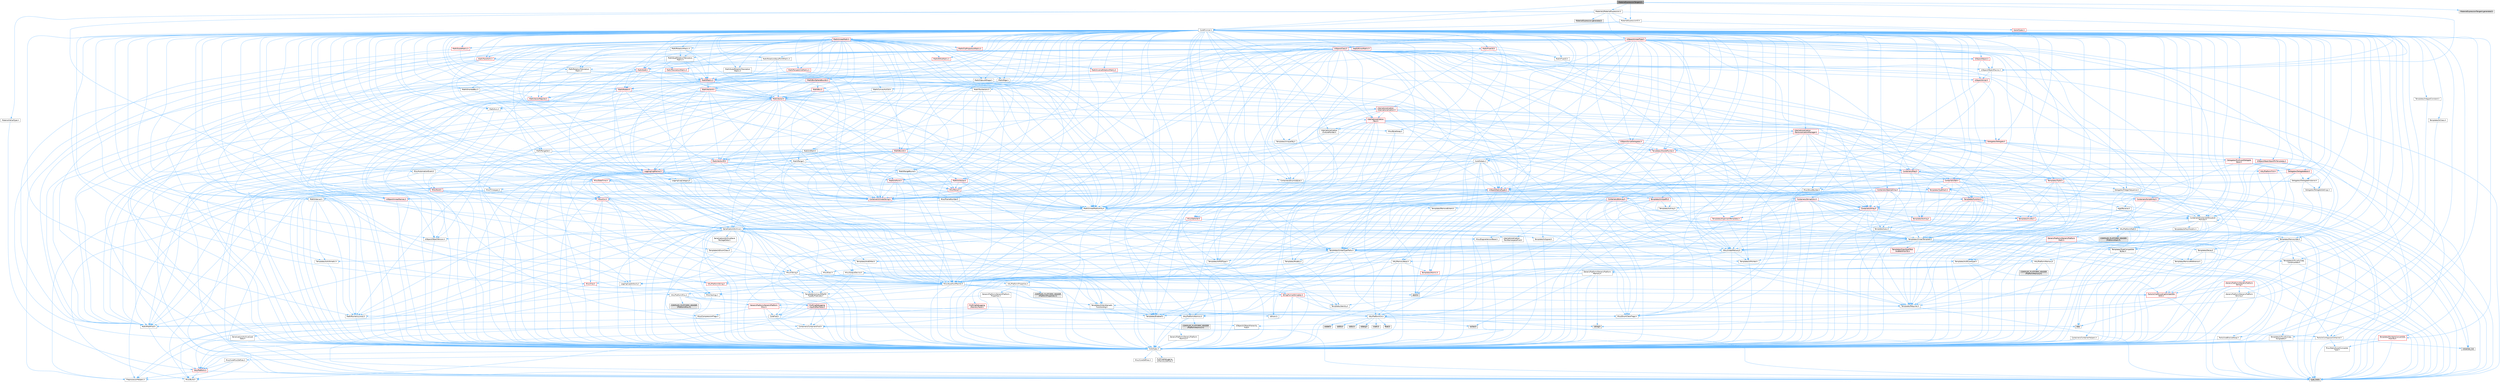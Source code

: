 digraph "MaterialExpressionTangent.h"
{
 // INTERACTIVE_SVG=YES
 // LATEX_PDF_SIZE
  bgcolor="transparent";
  edge [fontname=Helvetica,fontsize=10,labelfontname=Helvetica,labelfontsize=10];
  node [fontname=Helvetica,fontsize=10,shape=box,height=0.2,width=0.4];
  Node1 [id="Node000001",label="MaterialExpressionTangent.h",height=0.2,width=0.4,color="gray40", fillcolor="grey60", style="filled", fontcolor="black",tooltip=" "];
  Node1 -> Node2 [id="edge1_Node000001_Node000002",color="steelblue1",style="solid",tooltip=" "];
  Node2 [id="Node000002",label="CoreMinimal.h",height=0.2,width=0.4,color="grey40", fillcolor="white", style="filled",URL="$d7/d67/CoreMinimal_8h.html",tooltip=" "];
  Node2 -> Node3 [id="edge2_Node000002_Node000003",color="steelblue1",style="solid",tooltip=" "];
  Node3 [id="Node000003",label="CoreTypes.h",height=0.2,width=0.4,color="grey40", fillcolor="white", style="filled",URL="$dc/dec/CoreTypes_8h.html",tooltip=" "];
  Node3 -> Node4 [id="edge3_Node000003_Node000004",color="steelblue1",style="solid",tooltip=" "];
  Node4 [id="Node000004",label="HAL/Platform.h",height=0.2,width=0.4,color="red", fillcolor="#FFF0F0", style="filled",URL="$d9/dd0/Platform_8h.html",tooltip=" "];
  Node4 -> Node5 [id="edge4_Node000004_Node000005",color="steelblue1",style="solid",tooltip=" "];
  Node5 [id="Node000005",label="Misc/Build.h",height=0.2,width=0.4,color="grey40", fillcolor="white", style="filled",URL="$d3/dbb/Build_8h.html",tooltip=" "];
  Node4 -> Node7 [id="edge5_Node000004_Node000007",color="steelblue1",style="solid",tooltip=" "];
  Node7 [id="Node000007",label="type_traits",height=0.2,width=0.4,color="grey60", fillcolor="#E0E0E0", style="filled",tooltip=" "];
  Node4 -> Node8 [id="edge6_Node000004_Node000008",color="steelblue1",style="solid",tooltip=" "];
  Node8 [id="Node000008",label="PreprocessorHelpers.h",height=0.2,width=0.4,color="grey40", fillcolor="white", style="filled",URL="$db/ddb/PreprocessorHelpers_8h.html",tooltip=" "];
  Node3 -> Node14 [id="edge7_Node000003_Node000014",color="steelblue1",style="solid",tooltip=" "];
  Node14 [id="Node000014",label="ProfilingDebugging\l/UMemoryDefines.h",height=0.2,width=0.4,color="grey40", fillcolor="white", style="filled",URL="$d2/da2/UMemoryDefines_8h.html",tooltip=" "];
  Node3 -> Node15 [id="edge8_Node000003_Node000015",color="steelblue1",style="solid",tooltip=" "];
  Node15 [id="Node000015",label="Misc/CoreMiscDefines.h",height=0.2,width=0.4,color="grey40", fillcolor="white", style="filled",URL="$da/d38/CoreMiscDefines_8h.html",tooltip=" "];
  Node15 -> Node4 [id="edge9_Node000015_Node000004",color="steelblue1",style="solid",tooltip=" "];
  Node15 -> Node8 [id="edge10_Node000015_Node000008",color="steelblue1",style="solid",tooltip=" "];
  Node3 -> Node16 [id="edge11_Node000003_Node000016",color="steelblue1",style="solid",tooltip=" "];
  Node16 [id="Node000016",label="Misc/CoreDefines.h",height=0.2,width=0.4,color="grey40", fillcolor="white", style="filled",URL="$d3/dd2/CoreDefines_8h.html",tooltip=" "];
  Node2 -> Node17 [id="edge12_Node000002_Node000017",color="steelblue1",style="solid",tooltip=" "];
  Node17 [id="Node000017",label="CoreFwd.h",height=0.2,width=0.4,color="grey40", fillcolor="white", style="filled",URL="$d1/d1e/CoreFwd_8h.html",tooltip=" "];
  Node17 -> Node3 [id="edge13_Node000017_Node000003",color="steelblue1",style="solid",tooltip=" "];
  Node17 -> Node18 [id="edge14_Node000017_Node000018",color="steelblue1",style="solid",tooltip=" "];
  Node18 [id="Node000018",label="Containers/ContainersFwd.h",height=0.2,width=0.4,color="grey40", fillcolor="white", style="filled",URL="$d4/d0a/ContainersFwd_8h.html",tooltip=" "];
  Node18 -> Node4 [id="edge15_Node000018_Node000004",color="steelblue1",style="solid",tooltip=" "];
  Node18 -> Node3 [id="edge16_Node000018_Node000003",color="steelblue1",style="solid",tooltip=" "];
  Node18 -> Node19 [id="edge17_Node000018_Node000019",color="steelblue1",style="solid",tooltip=" "];
  Node19 [id="Node000019",label="Traits/IsContiguousContainer.h",height=0.2,width=0.4,color="grey40", fillcolor="white", style="filled",URL="$d5/d3c/IsContiguousContainer_8h.html",tooltip=" "];
  Node19 -> Node3 [id="edge18_Node000019_Node000003",color="steelblue1",style="solid",tooltip=" "];
  Node19 -> Node20 [id="edge19_Node000019_Node000020",color="steelblue1",style="solid",tooltip=" "];
  Node20 [id="Node000020",label="Misc/StaticAssertComplete\lType.h",height=0.2,width=0.4,color="grey40", fillcolor="white", style="filled",URL="$d5/d4e/StaticAssertCompleteType_8h.html",tooltip=" "];
  Node19 -> Node21 [id="edge20_Node000019_Node000021",color="steelblue1",style="solid",tooltip=" "];
  Node21 [id="Node000021",label="initializer_list",height=0.2,width=0.4,color="grey60", fillcolor="#E0E0E0", style="filled",tooltip=" "];
  Node17 -> Node22 [id="edge21_Node000017_Node000022",color="steelblue1",style="solid",tooltip=" "];
  Node22 [id="Node000022",label="Math/MathFwd.h",height=0.2,width=0.4,color="grey40", fillcolor="white", style="filled",URL="$d2/d10/MathFwd_8h.html",tooltip=" "];
  Node22 -> Node4 [id="edge22_Node000022_Node000004",color="steelblue1",style="solid",tooltip=" "];
  Node17 -> Node23 [id="edge23_Node000017_Node000023",color="steelblue1",style="solid",tooltip=" "];
  Node23 [id="Node000023",label="UObject/UObjectHierarchy\lFwd.h",height=0.2,width=0.4,color="grey40", fillcolor="white", style="filled",URL="$d3/d13/UObjectHierarchyFwd_8h.html",tooltip=" "];
  Node2 -> Node23 [id="edge24_Node000002_Node000023",color="steelblue1",style="solid",tooltip=" "];
  Node2 -> Node18 [id="edge25_Node000002_Node000018",color="steelblue1",style="solid",tooltip=" "];
  Node2 -> Node24 [id="edge26_Node000002_Node000024",color="steelblue1",style="solid",tooltip=" "];
  Node24 [id="Node000024",label="Misc/VarArgs.h",height=0.2,width=0.4,color="grey40", fillcolor="white", style="filled",URL="$d5/d6f/VarArgs_8h.html",tooltip=" "];
  Node24 -> Node3 [id="edge27_Node000024_Node000003",color="steelblue1",style="solid",tooltip=" "];
  Node2 -> Node25 [id="edge28_Node000002_Node000025",color="steelblue1",style="solid",tooltip=" "];
  Node25 [id="Node000025",label="Logging/LogVerbosity.h",height=0.2,width=0.4,color="grey40", fillcolor="white", style="filled",URL="$d2/d8f/LogVerbosity_8h.html",tooltip=" "];
  Node25 -> Node3 [id="edge29_Node000025_Node000003",color="steelblue1",style="solid",tooltip=" "];
  Node2 -> Node26 [id="edge30_Node000002_Node000026",color="steelblue1",style="solid",tooltip=" "];
  Node26 [id="Node000026",label="Misc/OutputDevice.h",height=0.2,width=0.4,color="grey40", fillcolor="white", style="filled",URL="$d7/d32/OutputDevice_8h.html",tooltip=" "];
  Node26 -> Node17 [id="edge31_Node000026_Node000017",color="steelblue1",style="solid",tooltip=" "];
  Node26 -> Node3 [id="edge32_Node000026_Node000003",color="steelblue1",style="solid",tooltip=" "];
  Node26 -> Node25 [id="edge33_Node000026_Node000025",color="steelblue1",style="solid",tooltip=" "];
  Node26 -> Node24 [id="edge34_Node000026_Node000024",color="steelblue1",style="solid",tooltip=" "];
  Node26 -> Node27 [id="edge35_Node000026_Node000027",color="steelblue1",style="solid",tooltip=" "];
  Node27 [id="Node000027",label="Templates/IsArrayOrRefOf\lTypeByPredicate.h",height=0.2,width=0.4,color="grey40", fillcolor="white", style="filled",URL="$d6/da1/IsArrayOrRefOfTypeByPredicate_8h.html",tooltip=" "];
  Node27 -> Node3 [id="edge36_Node000027_Node000003",color="steelblue1",style="solid",tooltip=" "];
  Node26 -> Node28 [id="edge37_Node000026_Node000028",color="steelblue1",style="solid",tooltip=" "];
  Node28 [id="Node000028",label="Templates/IsValidVariadic\lFunctionArg.h",height=0.2,width=0.4,color="grey40", fillcolor="white", style="filled",URL="$d0/dc8/IsValidVariadicFunctionArg_8h.html",tooltip=" "];
  Node28 -> Node3 [id="edge38_Node000028_Node000003",color="steelblue1",style="solid",tooltip=" "];
  Node28 -> Node29 [id="edge39_Node000028_Node000029",color="steelblue1",style="solid",tooltip=" "];
  Node29 [id="Node000029",label="IsEnum.h",height=0.2,width=0.4,color="grey40", fillcolor="white", style="filled",URL="$d4/de5/IsEnum_8h.html",tooltip=" "];
  Node28 -> Node7 [id="edge40_Node000028_Node000007",color="steelblue1",style="solid",tooltip=" "];
  Node26 -> Node30 [id="edge41_Node000026_Node000030",color="steelblue1",style="solid",tooltip=" "];
  Node30 [id="Node000030",label="Traits/IsCharEncodingCompatible\lWith.h",height=0.2,width=0.4,color="red", fillcolor="#FFF0F0", style="filled",URL="$df/dd1/IsCharEncodingCompatibleWith_8h.html",tooltip=" "];
  Node30 -> Node7 [id="edge42_Node000030_Node000007",color="steelblue1",style="solid",tooltip=" "];
  Node2 -> Node32 [id="edge43_Node000002_Node000032",color="steelblue1",style="solid",tooltip=" "];
  Node32 [id="Node000032",label="HAL/PlatformCrt.h",height=0.2,width=0.4,color="grey40", fillcolor="white", style="filled",URL="$d8/d75/PlatformCrt_8h.html",tooltip=" "];
  Node32 -> Node33 [id="edge44_Node000032_Node000033",color="steelblue1",style="solid",tooltip=" "];
  Node33 [id="Node000033",label="new",height=0.2,width=0.4,color="grey60", fillcolor="#E0E0E0", style="filled",tooltip=" "];
  Node32 -> Node34 [id="edge45_Node000032_Node000034",color="steelblue1",style="solid",tooltip=" "];
  Node34 [id="Node000034",label="wchar.h",height=0.2,width=0.4,color="grey60", fillcolor="#E0E0E0", style="filled",tooltip=" "];
  Node32 -> Node35 [id="edge46_Node000032_Node000035",color="steelblue1",style="solid",tooltip=" "];
  Node35 [id="Node000035",label="stddef.h",height=0.2,width=0.4,color="grey60", fillcolor="#E0E0E0", style="filled",tooltip=" "];
  Node32 -> Node36 [id="edge47_Node000032_Node000036",color="steelblue1",style="solid",tooltip=" "];
  Node36 [id="Node000036",label="stdlib.h",height=0.2,width=0.4,color="grey60", fillcolor="#E0E0E0", style="filled",tooltip=" "];
  Node32 -> Node37 [id="edge48_Node000032_Node000037",color="steelblue1",style="solid",tooltip=" "];
  Node37 [id="Node000037",label="stdio.h",height=0.2,width=0.4,color="grey60", fillcolor="#E0E0E0", style="filled",tooltip=" "];
  Node32 -> Node38 [id="edge49_Node000032_Node000038",color="steelblue1",style="solid",tooltip=" "];
  Node38 [id="Node000038",label="stdarg.h",height=0.2,width=0.4,color="grey60", fillcolor="#E0E0E0", style="filled",tooltip=" "];
  Node32 -> Node39 [id="edge50_Node000032_Node000039",color="steelblue1",style="solid",tooltip=" "];
  Node39 [id="Node000039",label="math.h",height=0.2,width=0.4,color="grey60", fillcolor="#E0E0E0", style="filled",tooltip=" "];
  Node32 -> Node40 [id="edge51_Node000032_Node000040",color="steelblue1",style="solid",tooltip=" "];
  Node40 [id="Node000040",label="float.h",height=0.2,width=0.4,color="grey60", fillcolor="#E0E0E0", style="filled",tooltip=" "];
  Node32 -> Node41 [id="edge52_Node000032_Node000041",color="steelblue1",style="solid",tooltip=" "];
  Node41 [id="Node000041",label="string.h",height=0.2,width=0.4,color="grey60", fillcolor="#E0E0E0", style="filled",tooltip=" "];
  Node2 -> Node42 [id="edge53_Node000002_Node000042",color="steelblue1",style="solid",tooltip=" "];
  Node42 [id="Node000042",label="HAL/PlatformMisc.h",height=0.2,width=0.4,color="grey40", fillcolor="white", style="filled",URL="$d0/df5/PlatformMisc_8h.html",tooltip=" "];
  Node42 -> Node3 [id="edge54_Node000042_Node000003",color="steelblue1",style="solid",tooltip=" "];
  Node42 -> Node43 [id="edge55_Node000042_Node000043",color="steelblue1",style="solid",tooltip=" "];
  Node43 [id="Node000043",label="GenericPlatform/GenericPlatform\lMisc.h",height=0.2,width=0.4,color="red", fillcolor="#FFF0F0", style="filled",URL="$db/d9a/GenericPlatformMisc_8h.html",tooltip=" "];
  Node43 -> Node17 [id="edge56_Node000043_Node000017",color="steelblue1",style="solid",tooltip=" "];
  Node43 -> Node3 [id="edge57_Node000043_Node000003",color="steelblue1",style="solid",tooltip=" "];
  Node43 -> Node32 [id="edge58_Node000043_Node000032",color="steelblue1",style="solid",tooltip=" "];
  Node43 -> Node47 [id="edge59_Node000043_Node000047",color="steelblue1",style="solid",tooltip=" "];
  Node47 [id="Node000047",label="Math/NumericLimits.h",height=0.2,width=0.4,color="grey40", fillcolor="white", style="filled",URL="$df/d1b/NumericLimits_8h.html",tooltip=" "];
  Node47 -> Node3 [id="edge60_Node000047_Node000003",color="steelblue1",style="solid",tooltip=" "];
  Node43 -> Node48 [id="edge61_Node000043_Node000048",color="steelblue1",style="solid",tooltip=" "];
  Node48 [id="Node000048",label="Misc/CompressionFlags.h",height=0.2,width=0.4,color="grey40", fillcolor="white", style="filled",URL="$d9/d76/CompressionFlags_8h.html",tooltip=" "];
  Node43 -> Node49 [id="edge62_Node000043_Node000049",color="steelblue1",style="solid",tooltip=" "];
  Node49 [id="Node000049",label="Misc/EnumClassFlags.h",height=0.2,width=0.4,color="grey40", fillcolor="white", style="filled",URL="$d8/de7/EnumClassFlags_8h.html",tooltip=" "];
  Node42 -> Node52 [id="edge63_Node000042_Node000052",color="steelblue1",style="solid",tooltip=" "];
  Node52 [id="Node000052",label="COMPILED_PLATFORM_HEADER\l(PlatformMisc.h)",height=0.2,width=0.4,color="grey60", fillcolor="#E0E0E0", style="filled",tooltip=" "];
  Node42 -> Node53 [id="edge64_Node000042_Node000053",color="steelblue1",style="solid",tooltip=" "];
  Node53 [id="Node000053",label="ProfilingDebugging\l/CpuProfilerTrace.h",height=0.2,width=0.4,color="red", fillcolor="#FFF0F0", style="filled",URL="$da/dcb/CpuProfilerTrace_8h.html",tooltip=" "];
  Node53 -> Node3 [id="edge65_Node000053_Node000003",color="steelblue1",style="solid",tooltip=" "];
  Node53 -> Node18 [id="edge66_Node000053_Node000018",color="steelblue1",style="solid",tooltip=" "];
  Node53 -> Node54 [id="edge67_Node000053_Node000054",color="steelblue1",style="solid",tooltip=" "];
  Node54 [id="Node000054",label="HAL/PlatformAtomics.h",height=0.2,width=0.4,color="grey40", fillcolor="white", style="filled",URL="$d3/d36/PlatformAtomics_8h.html",tooltip=" "];
  Node54 -> Node3 [id="edge68_Node000054_Node000003",color="steelblue1",style="solid",tooltip=" "];
  Node54 -> Node55 [id="edge69_Node000054_Node000055",color="steelblue1",style="solid",tooltip=" "];
  Node55 [id="Node000055",label="GenericPlatform/GenericPlatform\lAtomics.h",height=0.2,width=0.4,color="grey40", fillcolor="white", style="filled",URL="$da/d72/GenericPlatformAtomics_8h.html",tooltip=" "];
  Node55 -> Node3 [id="edge70_Node000055_Node000003",color="steelblue1",style="solid",tooltip=" "];
  Node54 -> Node56 [id="edge71_Node000054_Node000056",color="steelblue1",style="solid",tooltip=" "];
  Node56 [id="Node000056",label="COMPILED_PLATFORM_HEADER\l(PlatformAtomics.h)",height=0.2,width=0.4,color="grey60", fillcolor="#E0E0E0", style="filled",tooltip=" "];
  Node53 -> Node8 [id="edge72_Node000053_Node000008",color="steelblue1",style="solid",tooltip=" "];
  Node53 -> Node5 [id="edge73_Node000053_Node000005",color="steelblue1",style="solid",tooltip=" "];
  Node2 -> Node61 [id="edge74_Node000002_Node000061",color="steelblue1",style="solid",tooltip=" "];
  Node61 [id="Node000061",label="Misc/AssertionMacros.h",height=0.2,width=0.4,color="grey40", fillcolor="white", style="filled",URL="$d0/dfa/AssertionMacros_8h.html",tooltip=" "];
  Node61 -> Node3 [id="edge75_Node000061_Node000003",color="steelblue1",style="solid",tooltip=" "];
  Node61 -> Node4 [id="edge76_Node000061_Node000004",color="steelblue1",style="solid",tooltip=" "];
  Node61 -> Node42 [id="edge77_Node000061_Node000042",color="steelblue1",style="solid",tooltip=" "];
  Node61 -> Node8 [id="edge78_Node000061_Node000008",color="steelblue1",style="solid",tooltip=" "];
  Node61 -> Node62 [id="edge79_Node000061_Node000062",color="steelblue1",style="solid",tooltip=" "];
  Node62 [id="Node000062",label="Templates/EnableIf.h",height=0.2,width=0.4,color="grey40", fillcolor="white", style="filled",URL="$d7/d60/EnableIf_8h.html",tooltip=" "];
  Node62 -> Node3 [id="edge80_Node000062_Node000003",color="steelblue1",style="solid",tooltip=" "];
  Node61 -> Node27 [id="edge81_Node000061_Node000027",color="steelblue1",style="solid",tooltip=" "];
  Node61 -> Node28 [id="edge82_Node000061_Node000028",color="steelblue1",style="solid",tooltip=" "];
  Node61 -> Node30 [id="edge83_Node000061_Node000030",color="steelblue1",style="solid",tooltip=" "];
  Node61 -> Node24 [id="edge84_Node000061_Node000024",color="steelblue1",style="solid",tooltip=" "];
  Node61 -> Node63 [id="edge85_Node000061_Node000063",color="steelblue1",style="solid",tooltip=" "];
  Node63 [id="Node000063",label="String/FormatStringSan.h",height=0.2,width=0.4,color="red", fillcolor="#FFF0F0", style="filled",URL="$d3/d8b/FormatStringSan_8h.html",tooltip=" "];
  Node63 -> Node7 [id="edge86_Node000063_Node000007",color="steelblue1",style="solid",tooltip=" "];
  Node63 -> Node3 [id="edge87_Node000063_Node000003",color="steelblue1",style="solid",tooltip=" "];
  Node63 -> Node64 [id="edge88_Node000063_Node000064",color="steelblue1",style="solid",tooltip=" "];
  Node64 [id="Node000064",label="Templates/Requires.h",height=0.2,width=0.4,color="grey40", fillcolor="white", style="filled",URL="$dc/d96/Requires_8h.html",tooltip=" "];
  Node64 -> Node62 [id="edge89_Node000064_Node000062",color="steelblue1",style="solid",tooltip=" "];
  Node64 -> Node7 [id="edge90_Node000064_Node000007",color="steelblue1",style="solid",tooltip=" "];
  Node63 -> Node65 [id="edge91_Node000063_Node000065",color="steelblue1",style="solid",tooltip=" "];
  Node65 [id="Node000065",label="Templates/Identity.h",height=0.2,width=0.4,color="grey40", fillcolor="white", style="filled",URL="$d0/dd5/Identity_8h.html",tooltip=" "];
  Node63 -> Node28 [id="edge92_Node000063_Node000028",color="steelblue1",style="solid",tooltip=" "];
  Node63 -> Node18 [id="edge93_Node000063_Node000018",color="steelblue1",style="solid",tooltip=" "];
  Node61 -> Node69 [id="edge94_Node000061_Node000069",color="steelblue1",style="solid",tooltip=" "];
  Node69 [id="Node000069",label="atomic",height=0.2,width=0.4,color="grey60", fillcolor="#E0E0E0", style="filled",tooltip=" "];
  Node2 -> Node70 [id="edge95_Node000002_Node000070",color="steelblue1",style="solid",tooltip=" "];
  Node70 [id="Node000070",label="Templates/IsPointer.h",height=0.2,width=0.4,color="grey40", fillcolor="white", style="filled",URL="$d7/d05/IsPointer_8h.html",tooltip=" "];
  Node70 -> Node3 [id="edge96_Node000070_Node000003",color="steelblue1",style="solid",tooltip=" "];
  Node2 -> Node71 [id="edge97_Node000002_Node000071",color="steelblue1",style="solid",tooltip=" "];
  Node71 [id="Node000071",label="HAL/PlatformMemory.h",height=0.2,width=0.4,color="grey40", fillcolor="white", style="filled",URL="$de/d68/PlatformMemory_8h.html",tooltip=" "];
  Node71 -> Node3 [id="edge98_Node000071_Node000003",color="steelblue1",style="solid",tooltip=" "];
  Node71 -> Node72 [id="edge99_Node000071_Node000072",color="steelblue1",style="solid",tooltip=" "];
  Node72 [id="Node000072",label="GenericPlatform/GenericPlatform\lMemory.h",height=0.2,width=0.4,color="grey40", fillcolor="white", style="filled",URL="$dd/d22/GenericPlatformMemory_8h.html",tooltip=" "];
  Node72 -> Node17 [id="edge100_Node000072_Node000017",color="steelblue1",style="solid",tooltip=" "];
  Node72 -> Node3 [id="edge101_Node000072_Node000003",color="steelblue1",style="solid",tooltip=" "];
  Node72 -> Node73 [id="edge102_Node000072_Node000073",color="steelblue1",style="solid",tooltip=" "];
  Node73 [id="Node000073",label="HAL/PlatformString.h",height=0.2,width=0.4,color="red", fillcolor="#FFF0F0", style="filled",URL="$db/db5/PlatformString_8h.html",tooltip=" "];
  Node73 -> Node3 [id="edge103_Node000073_Node000003",color="steelblue1",style="solid",tooltip=" "];
  Node72 -> Node41 [id="edge104_Node000072_Node000041",color="steelblue1",style="solid",tooltip=" "];
  Node72 -> Node34 [id="edge105_Node000072_Node000034",color="steelblue1",style="solid",tooltip=" "];
  Node71 -> Node75 [id="edge106_Node000071_Node000075",color="steelblue1",style="solid",tooltip=" "];
  Node75 [id="Node000075",label="COMPILED_PLATFORM_HEADER\l(PlatformMemory.h)",height=0.2,width=0.4,color="grey60", fillcolor="#E0E0E0", style="filled",tooltip=" "];
  Node2 -> Node54 [id="edge107_Node000002_Node000054",color="steelblue1",style="solid",tooltip=" "];
  Node2 -> Node76 [id="edge108_Node000002_Node000076",color="steelblue1",style="solid",tooltip=" "];
  Node76 [id="Node000076",label="Misc/Exec.h",height=0.2,width=0.4,color="grey40", fillcolor="white", style="filled",URL="$de/ddb/Exec_8h.html",tooltip=" "];
  Node76 -> Node3 [id="edge109_Node000076_Node000003",color="steelblue1",style="solid",tooltip=" "];
  Node76 -> Node61 [id="edge110_Node000076_Node000061",color="steelblue1",style="solid",tooltip=" "];
  Node2 -> Node77 [id="edge111_Node000002_Node000077",color="steelblue1",style="solid",tooltip=" "];
  Node77 [id="Node000077",label="HAL/MemoryBase.h",height=0.2,width=0.4,color="grey40", fillcolor="white", style="filled",URL="$d6/d9f/MemoryBase_8h.html",tooltip=" "];
  Node77 -> Node3 [id="edge112_Node000077_Node000003",color="steelblue1",style="solid",tooltip=" "];
  Node77 -> Node54 [id="edge113_Node000077_Node000054",color="steelblue1",style="solid",tooltip=" "];
  Node77 -> Node32 [id="edge114_Node000077_Node000032",color="steelblue1",style="solid",tooltip=" "];
  Node77 -> Node76 [id="edge115_Node000077_Node000076",color="steelblue1",style="solid",tooltip=" "];
  Node77 -> Node26 [id="edge116_Node000077_Node000026",color="steelblue1",style="solid",tooltip=" "];
  Node77 -> Node78 [id="edge117_Node000077_Node000078",color="steelblue1",style="solid",tooltip=" "];
  Node78 [id="Node000078",label="Templates/Atomic.h",height=0.2,width=0.4,color="red", fillcolor="#FFF0F0", style="filled",URL="$d3/d91/Atomic_8h.html",tooltip=" "];
  Node78 -> Node69 [id="edge118_Node000078_Node000069",color="steelblue1",style="solid",tooltip=" "];
  Node2 -> Node87 [id="edge119_Node000002_Node000087",color="steelblue1",style="solid",tooltip=" "];
  Node87 [id="Node000087",label="HAL/UnrealMemory.h",height=0.2,width=0.4,color="grey40", fillcolor="white", style="filled",URL="$d9/d96/UnrealMemory_8h.html",tooltip=" "];
  Node87 -> Node3 [id="edge120_Node000087_Node000003",color="steelblue1",style="solid",tooltip=" "];
  Node87 -> Node72 [id="edge121_Node000087_Node000072",color="steelblue1",style="solid",tooltip=" "];
  Node87 -> Node77 [id="edge122_Node000087_Node000077",color="steelblue1",style="solid",tooltip=" "];
  Node87 -> Node71 [id="edge123_Node000087_Node000071",color="steelblue1",style="solid",tooltip=" "];
  Node87 -> Node88 [id="edge124_Node000087_Node000088",color="steelblue1",style="solid",tooltip=" "];
  Node88 [id="Node000088",label="ProfilingDebugging\l/MemoryTrace.h",height=0.2,width=0.4,color="red", fillcolor="#FFF0F0", style="filled",URL="$da/dd7/MemoryTrace_8h.html",tooltip=" "];
  Node88 -> Node4 [id="edge125_Node000088_Node000004",color="steelblue1",style="solid",tooltip=" "];
  Node88 -> Node49 [id="edge126_Node000088_Node000049",color="steelblue1",style="solid",tooltip=" "];
  Node87 -> Node70 [id="edge127_Node000087_Node000070",color="steelblue1",style="solid",tooltip=" "];
  Node2 -> Node89 [id="edge128_Node000002_Node000089",color="steelblue1",style="solid",tooltip=" "];
  Node89 [id="Node000089",label="Templates/IsArithmetic.h",height=0.2,width=0.4,color="grey40", fillcolor="white", style="filled",URL="$d2/d5d/IsArithmetic_8h.html",tooltip=" "];
  Node89 -> Node3 [id="edge129_Node000089_Node000003",color="steelblue1",style="solid",tooltip=" "];
  Node2 -> Node83 [id="edge130_Node000002_Node000083",color="steelblue1",style="solid",tooltip=" "];
  Node83 [id="Node000083",label="Templates/AndOrNot.h",height=0.2,width=0.4,color="grey40", fillcolor="white", style="filled",URL="$db/d0a/AndOrNot_8h.html",tooltip=" "];
  Node83 -> Node3 [id="edge131_Node000083_Node000003",color="steelblue1",style="solid",tooltip=" "];
  Node2 -> Node90 [id="edge132_Node000002_Node000090",color="steelblue1",style="solid",tooltip=" "];
  Node90 [id="Node000090",label="Templates/IsPODType.h",height=0.2,width=0.4,color="grey40", fillcolor="white", style="filled",URL="$d7/db1/IsPODType_8h.html",tooltip=" "];
  Node90 -> Node3 [id="edge133_Node000090_Node000003",color="steelblue1",style="solid",tooltip=" "];
  Node2 -> Node91 [id="edge134_Node000002_Node000091",color="steelblue1",style="solid",tooltip=" "];
  Node91 [id="Node000091",label="Templates/IsUECoreType.h",height=0.2,width=0.4,color="grey40", fillcolor="white", style="filled",URL="$d1/db8/IsUECoreType_8h.html",tooltip=" "];
  Node91 -> Node3 [id="edge135_Node000091_Node000003",color="steelblue1",style="solid",tooltip=" "];
  Node91 -> Node7 [id="edge136_Node000091_Node000007",color="steelblue1",style="solid",tooltip=" "];
  Node2 -> Node84 [id="edge137_Node000002_Node000084",color="steelblue1",style="solid",tooltip=" "];
  Node84 [id="Node000084",label="Templates/IsTriviallyCopy\lConstructible.h",height=0.2,width=0.4,color="grey40", fillcolor="white", style="filled",URL="$d3/d78/IsTriviallyCopyConstructible_8h.html",tooltip=" "];
  Node84 -> Node3 [id="edge138_Node000084_Node000003",color="steelblue1",style="solid",tooltip=" "];
  Node84 -> Node7 [id="edge139_Node000084_Node000007",color="steelblue1",style="solid",tooltip=" "];
  Node2 -> Node92 [id="edge140_Node000002_Node000092",color="steelblue1",style="solid",tooltip=" "];
  Node92 [id="Node000092",label="Templates/UnrealTypeTraits.h",height=0.2,width=0.4,color="grey40", fillcolor="white", style="filled",URL="$d2/d2d/UnrealTypeTraits_8h.html",tooltip=" "];
  Node92 -> Node3 [id="edge141_Node000092_Node000003",color="steelblue1",style="solid",tooltip=" "];
  Node92 -> Node70 [id="edge142_Node000092_Node000070",color="steelblue1",style="solid",tooltip=" "];
  Node92 -> Node61 [id="edge143_Node000092_Node000061",color="steelblue1",style="solid",tooltip=" "];
  Node92 -> Node83 [id="edge144_Node000092_Node000083",color="steelblue1",style="solid",tooltip=" "];
  Node92 -> Node62 [id="edge145_Node000092_Node000062",color="steelblue1",style="solid",tooltip=" "];
  Node92 -> Node89 [id="edge146_Node000092_Node000089",color="steelblue1",style="solid",tooltip=" "];
  Node92 -> Node29 [id="edge147_Node000092_Node000029",color="steelblue1",style="solid",tooltip=" "];
  Node92 -> Node93 [id="edge148_Node000092_Node000093",color="steelblue1",style="solid",tooltip=" "];
  Node93 [id="Node000093",label="Templates/Models.h",height=0.2,width=0.4,color="grey40", fillcolor="white", style="filled",URL="$d3/d0c/Models_8h.html",tooltip=" "];
  Node93 -> Node65 [id="edge149_Node000093_Node000065",color="steelblue1",style="solid",tooltip=" "];
  Node92 -> Node90 [id="edge150_Node000092_Node000090",color="steelblue1",style="solid",tooltip=" "];
  Node92 -> Node91 [id="edge151_Node000092_Node000091",color="steelblue1",style="solid",tooltip=" "];
  Node92 -> Node84 [id="edge152_Node000092_Node000084",color="steelblue1",style="solid",tooltip=" "];
  Node2 -> Node62 [id="edge153_Node000002_Node000062",color="steelblue1",style="solid",tooltip=" "];
  Node2 -> Node94 [id="edge154_Node000002_Node000094",color="steelblue1",style="solid",tooltip=" "];
  Node94 [id="Node000094",label="Templates/RemoveReference.h",height=0.2,width=0.4,color="grey40", fillcolor="white", style="filled",URL="$da/dbe/RemoveReference_8h.html",tooltip=" "];
  Node94 -> Node3 [id="edge155_Node000094_Node000003",color="steelblue1",style="solid",tooltip=" "];
  Node2 -> Node95 [id="edge156_Node000002_Node000095",color="steelblue1",style="solid",tooltip=" "];
  Node95 [id="Node000095",label="Templates/IntegralConstant.h",height=0.2,width=0.4,color="grey40", fillcolor="white", style="filled",URL="$db/d1b/IntegralConstant_8h.html",tooltip=" "];
  Node95 -> Node3 [id="edge157_Node000095_Node000003",color="steelblue1",style="solid",tooltip=" "];
  Node2 -> Node96 [id="edge158_Node000002_Node000096",color="steelblue1",style="solid",tooltip=" "];
  Node96 [id="Node000096",label="Templates/IsClass.h",height=0.2,width=0.4,color="grey40", fillcolor="white", style="filled",URL="$db/dcb/IsClass_8h.html",tooltip=" "];
  Node96 -> Node3 [id="edge159_Node000096_Node000003",color="steelblue1",style="solid",tooltip=" "];
  Node2 -> Node97 [id="edge160_Node000002_Node000097",color="steelblue1",style="solid",tooltip=" "];
  Node97 [id="Node000097",label="Templates/TypeCompatible\lBytes.h",height=0.2,width=0.4,color="grey40", fillcolor="white", style="filled",URL="$df/d0a/TypeCompatibleBytes_8h.html",tooltip=" "];
  Node97 -> Node3 [id="edge161_Node000097_Node000003",color="steelblue1",style="solid",tooltip=" "];
  Node97 -> Node41 [id="edge162_Node000097_Node000041",color="steelblue1",style="solid",tooltip=" "];
  Node97 -> Node33 [id="edge163_Node000097_Node000033",color="steelblue1",style="solid",tooltip=" "];
  Node97 -> Node7 [id="edge164_Node000097_Node000007",color="steelblue1",style="solid",tooltip=" "];
  Node2 -> Node19 [id="edge165_Node000002_Node000019",color="steelblue1",style="solid",tooltip=" "];
  Node2 -> Node98 [id="edge166_Node000002_Node000098",color="steelblue1",style="solid",tooltip=" "];
  Node98 [id="Node000098",label="Templates/UnrealTemplate.h",height=0.2,width=0.4,color="grey40", fillcolor="white", style="filled",URL="$d4/d24/UnrealTemplate_8h.html",tooltip=" "];
  Node98 -> Node3 [id="edge167_Node000098_Node000003",color="steelblue1",style="solid",tooltip=" "];
  Node98 -> Node70 [id="edge168_Node000098_Node000070",color="steelblue1",style="solid",tooltip=" "];
  Node98 -> Node87 [id="edge169_Node000098_Node000087",color="steelblue1",style="solid",tooltip=" "];
  Node98 -> Node99 [id="edge170_Node000098_Node000099",color="steelblue1",style="solid",tooltip=" "];
  Node99 [id="Node000099",label="Templates/CopyQualifiers\lAndRefsFromTo.h",height=0.2,width=0.4,color="red", fillcolor="#FFF0F0", style="filled",URL="$d3/db3/CopyQualifiersAndRefsFromTo_8h.html",tooltip=" "];
  Node98 -> Node92 [id="edge171_Node000098_Node000092",color="steelblue1",style="solid",tooltip=" "];
  Node98 -> Node94 [id="edge172_Node000098_Node000094",color="steelblue1",style="solid",tooltip=" "];
  Node98 -> Node64 [id="edge173_Node000098_Node000064",color="steelblue1",style="solid",tooltip=" "];
  Node98 -> Node97 [id="edge174_Node000098_Node000097",color="steelblue1",style="solid",tooltip=" "];
  Node98 -> Node65 [id="edge175_Node000098_Node000065",color="steelblue1",style="solid",tooltip=" "];
  Node98 -> Node19 [id="edge176_Node000098_Node000019",color="steelblue1",style="solid",tooltip=" "];
  Node98 -> Node101 [id="edge177_Node000098_Node000101",color="steelblue1",style="solid",tooltip=" "];
  Node101 [id="Node000101",label="Traits/UseBitwiseSwap.h",height=0.2,width=0.4,color="grey40", fillcolor="white", style="filled",URL="$db/df3/UseBitwiseSwap_8h.html",tooltip=" "];
  Node101 -> Node3 [id="edge178_Node000101_Node000003",color="steelblue1",style="solid",tooltip=" "];
  Node101 -> Node7 [id="edge179_Node000101_Node000007",color="steelblue1",style="solid",tooltip=" "];
  Node98 -> Node7 [id="edge180_Node000098_Node000007",color="steelblue1",style="solid",tooltip=" "];
  Node2 -> Node47 [id="edge181_Node000002_Node000047",color="steelblue1",style="solid",tooltip=" "];
  Node2 -> Node102 [id="edge182_Node000002_Node000102",color="steelblue1",style="solid",tooltip=" "];
  Node102 [id="Node000102",label="HAL/PlatformMath.h",height=0.2,width=0.4,color="grey40", fillcolor="white", style="filled",URL="$dc/d53/PlatformMath_8h.html",tooltip=" "];
  Node102 -> Node3 [id="edge183_Node000102_Node000003",color="steelblue1",style="solid",tooltip=" "];
  Node102 -> Node103 [id="edge184_Node000102_Node000103",color="steelblue1",style="solid",tooltip=" "];
  Node103 [id="Node000103",label="GenericPlatform/GenericPlatform\lMath.h",height=0.2,width=0.4,color="red", fillcolor="#FFF0F0", style="filled",URL="$d5/d79/GenericPlatformMath_8h.html",tooltip=" "];
  Node103 -> Node3 [id="edge185_Node000103_Node000003",color="steelblue1",style="solid",tooltip=" "];
  Node103 -> Node18 [id="edge186_Node000103_Node000018",color="steelblue1",style="solid",tooltip=" "];
  Node103 -> Node32 [id="edge187_Node000103_Node000032",color="steelblue1",style="solid",tooltip=" "];
  Node103 -> Node83 [id="edge188_Node000103_Node000083",color="steelblue1",style="solid",tooltip=" "];
  Node103 -> Node104 [id="edge189_Node000103_Node000104",color="steelblue1",style="solid",tooltip=" "];
  Node104 [id="Node000104",label="Templates/Decay.h",height=0.2,width=0.4,color="grey40", fillcolor="white", style="filled",URL="$dd/d0f/Decay_8h.html",tooltip=" "];
  Node104 -> Node3 [id="edge190_Node000104_Node000003",color="steelblue1",style="solid",tooltip=" "];
  Node104 -> Node94 [id="edge191_Node000104_Node000094",color="steelblue1",style="solid",tooltip=" "];
  Node104 -> Node7 [id="edge192_Node000104_Node000007",color="steelblue1",style="solid",tooltip=" "];
  Node103 -> Node92 [id="edge193_Node000103_Node000092",color="steelblue1",style="solid",tooltip=" "];
  Node103 -> Node64 [id="edge194_Node000103_Node000064",color="steelblue1",style="solid",tooltip=" "];
  Node103 -> Node97 [id="edge195_Node000103_Node000097",color="steelblue1",style="solid",tooltip=" "];
  Node103 -> Node7 [id="edge196_Node000103_Node000007",color="steelblue1",style="solid",tooltip=" "];
  Node102 -> Node109 [id="edge197_Node000102_Node000109",color="steelblue1",style="solid",tooltip=" "];
  Node109 [id="Node000109",label="COMPILED_PLATFORM_HEADER\l(PlatformMath.h)",height=0.2,width=0.4,color="grey60", fillcolor="#E0E0E0", style="filled",tooltip=" "];
  Node2 -> Node85 [id="edge198_Node000002_Node000085",color="steelblue1",style="solid",tooltip=" "];
  Node85 [id="Node000085",label="Templates/IsTriviallyCopy\lAssignable.h",height=0.2,width=0.4,color="grey40", fillcolor="white", style="filled",URL="$d2/df2/IsTriviallyCopyAssignable_8h.html",tooltip=" "];
  Node85 -> Node3 [id="edge199_Node000085_Node000003",color="steelblue1",style="solid",tooltip=" "];
  Node85 -> Node7 [id="edge200_Node000085_Node000007",color="steelblue1",style="solid",tooltip=" "];
  Node2 -> Node110 [id="edge201_Node000002_Node000110",color="steelblue1",style="solid",tooltip=" "];
  Node110 [id="Node000110",label="Templates/MemoryOps.h",height=0.2,width=0.4,color="grey40", fillcolor="white", style="filled",URL="$db/dea/MemoryOps_8h.html",tooltip=" "];
  Node110 -> Node3 [id="edge202_Node000110_Node000003",color="steelblue1",style="solid",tooltip=" "];
  Node110 -> Node87 [id="edge203_Node000110_Node000087",color="steelblue1",style="solid",tooltip=" "];
  Node110 -> Node85 [id="edge204_Node000110_Node000085",color="steelblue1",style="solid",tooltip=" "];
  Node110 -> Node84 [id="edge205_Node000110_Node000084",color="steelblue1",style="solid",tooltip=" "];
  Node110 -> Node64 [id="edge206_Node000110_Node000064",color="steelblue1",style="solid",tooltip=" "];
  Node110 -> Node92 [id="edge207_Node000110_Node000092",color="steelblue1",style="solid",tooltip=" "];
  Node110 -> Node101 [id="edge208_Node000110_Node000101",color="steelblue1",style="solid",tooltip=" "];
  Node110 -> Node33 [id="edge209_Node000110_Node000033",color="steelblue1",style="solid",tooltip=" "];
  Node110 -> Node7 [id="edge210_Node000110_Node000007",color="steelblue1",style="solid",tooltip=" "];
  Node2 -> Node111 [id="edge211_Node000002_Node000111",color="steelblue1",style="solid",tooltip=" "];
  Node111 [id="Node000111",label="Containers/ContainerAllocation\lPolicies.h",height=0.2,width=0.4,color="grey40", fillcolor="white", style="filled",URL="$d7/dff/ContainerAllocationPolicies_8h.html",tooltip=" "];
  Node111 -> Node3 [id="edge212_Node000111_Node000003",color="steelblue1",style="solid",tooltip=" "];
  Node111 -> Node112 [id="edge213_Node000111_Node000112",color="steelblue1",style="solid",tooltip=" "];
  Node112 [id="Node000112",label="Containers/ContainerHelpers.h",height=0.2,width=0.4,color="grey40", fillcolor="white", style="filled",URL="$d7/d33/ContainerHelpers_8h.html",tooltip=" "];
  Node112 -> Node3 [id="edge214_Node000112_Node000003",color="steelblue1",style="solid",tooltip=" "];
  Node111 -> Node111 [id="edge215_Node000111_Node000111",color="steelblue1",style="solid",tooltip=" "];
  Node111 -> Node102 [id="edge216_Node000111_Node000102",color="steelblue1",style="solid",tooltip=" "];
  Node111 -> Node87 [id="edge217_Node000111_Node000087",color="steelblue1",style="solid",tooltip=" "];
  Node111 -> Node47 [id="edge218_Node000111_Node000047",color="steelblue1",style="solid",tooltip=" "];
  Node111 -> Node61 [id="edge219_Node000111_Node000061",color="steelblue1",style="solid",tooltip=" "];
  Node111 -> Node113 [id="edge220_Node000111_Node000113",color="steelblue1",style="solid",tooltip=" "];
  Node113 [id="Node000113",label="Templates/IsPolymorphic.h",height=0.2,width=0.4,color="grey40", fillcolor="white", style="filled",URL="$dc/d20/IsPolymorphic_8h.html",tooltip=" "];
  Node111 -> Node110 [id="edge221_Node000111_Node000110",color="steelblue1",style="solid",tooltip=" "];
  Node111 -> Node97 [id="edge222_Node000111_Node000097",color="steelblue1",style="solid",tooltip=" "];
  Node111 -> Node7 [id="edge223_Node000111_Node000007",color="steelblue1",style="solid",tooltip=" "];
  Node2 -> Node114 [id="edge224_Node000002_Node000114",color="steelblue1",style="solid",tooltip=" "];
  Node114 [id="Node000114",label="Templates/IsEnumClass.h",height=0.2,width=0.4,color="grey40", fillcolor="white", style="filled",URL="$d7/d15/IsEnumClass_8h.html",tooltip=" "];
  Node114 -> Node3 [id="edge225_Node000114_Node000003",color="steelblue1",style="solid",tooltip=" "];
  Node114 -> Node83 [id="edge226_Node000114_Node000083",color="steelblue1",style="solid",tooltip=" "];
  Node2 -> Node115 [id="edge227_Node000002_Node000115",color="steelblue1",style="solid",tooltip=" "];
  Node115 [id="Node000115",label="HAL/PlatformProperties.h",height=0.2,width=0.4,color="grey40", fillcolor="white", style="filled",URL="$d9/db0/PlatformProperties_8h.html",tooltip=" "];
  Node115 -> Node3 [id="edge228_Node000115_Node000003",color="steelblue1",style="solid",tooltip=" "];
  Node115 -> Node116 [id="edge229_Node000115_Node000116",color="steelblue1",style="solid",tooltip=" "];
  Node116 [id="Node000116",label="GenericPlatform/GenericPlatform\lProperties.h",height=0.2,width=0.4,color="grey40", fillcolor="white", style="filled",URL="$d2/dcd/GenericPlatformProperties_8h.html",tooltip=" "];
  Node116 -> Node3 [id="edge230_Node000116_Node000003",color="steelblue1",style="solid",tooltip=" "];
  Node116 -> Node43 [id="edge231_Node000116_Node000043",color="steelblue1",style="solid",tooltip=" "];
  Node115 -> Node117 [id="edge232_Node000115_Node000117",color="steelblue1",style="solid",tooltip=" "];
  Node117 [id="Node000117",label="COMPILED_PLATFORM_HEADER\l(PlatformProperties.h)",height=0.2,width=0.4,color="grey60", fillcolor="#E0E0E0", style="filled",tooltip=" "];
  Node2 -> Node118 [id="edge233_Node000002_Node000118",color="steelblue1",style="solid",tooltip=" "];
  Node118 [id="Node000118",label="Misc/EngineVersionBase.h",height=0.2,width=0.4,color="grey40", fillcolor="white", style="filled",URL="$d5/d2b/EngineVersionBase_8h.html",tooltip=" "];
  Node118 -> Node3 [id="edge234_Node000118_Node000003",color="steelblue1",style="solid",tooltip=" "];
  Node2 -> Node119 [id="edge235_Node000002_Node000119",color="steelblue1",style="solid",tooltip=" "];
  Node119 [id="Node000119",label="Internationalization\l/TextNamespaceFwd.h",height=0.2,width=0.4,color="grey40", fillcolor="white", style="filled",URL="$d8/d97/TextNamespaceFwd_8h.html",tooltip=" "];
  Node119 -> Node3 [id="edge236_Node000119_Node000003",color="steelblue1",style="solid",tooltip=" "];
  Node2 -> Node120 [id="edge237_Node000002_Node000120",color="steelblue1",style="solid",tooltip=" "];
  Node120 [id="Node000120",label="Serialization/Archive.h",height=0.2,width=0.4,color="grey40", fillcolor="white", style="filled",URL="$d7/d3b/Archive_8h.html",tooltip=" "];
  Node120 -> Node17 [id="edge238_Node000120_Node000017",color="steelblue1",style="solid",tooltip=" "];
  Node120 -> Node3 [id="edge239_Node000120_Node000003",color="steelblue1",style="solid",tooltip=" "];
  Node120 -> Node115 [id="edge240_Node000120_Node000115",color="steelblue1",style="solid",tooltip=" "];
  Node120 -> Node119 [id="edge241_Node000120_Node000119",color="steelblue1",style="solid",tooltip=" "];
  Node120 -> Node22 [id="edge242_Node000120_Node000022",color="steelblue1",style="solid",tooltip=" "];
  Node120 -> Node61 [id="edge243_Node000120_Node000061",color="steelblue1",style="solid",tooltip=" "];
  Node120 -> Node5 [id="edge244_Node000120_Node000005",color="steelblue1",style="solid",tooltip=" "];
  Node120 -> Node48 [id="edge245_Node000120_Node000048",color="steelblue1",style="solid",tooltip=" "];
  Node120 -> Node118 [id="edge246_Node000120_Node000118",color="steelblue1",style="solid",tooltip=" "];
  Node120 -> Node24 [id="edge247_Node000120_Node000024",color="steelblue1",style="solid",tooltip=" "];
  Node120 -> Node121 [id="edge248_Node000120_Node000121",color="steelblue1",style="solid",tooltip=" "];
  Node121 [id="Node000121",label="Serialization/ArchiveCook\lData.h",height=0.2,width=0.4,color="grey40", fillcolor="white", style="filled",URL="$dc/db6/ArchiveCookData_8h.html",tooltip=" "];
  Node121 -> Node4 [id="edge249_Node000121_Node000004",color="steelblue1",style="solid",tooltip=" "];
  Node120 -> Node122 [id="edge250_Node000120_Node000122",color="steelblue1",style="solid",tooltip=" "];
  Node122 [id="Node000122",label="Serialization/ArchiveSave\lPackageData.h",height=0.2,width=0.4,color="grey40", fillcolor="white", style="filled",URL="$d1/d37/ArchiveSavePackageData_8h.html",tooltip=" "];
  Node120 -> Node62 [id="edge251_Node000120_Node000062",color="steelblue1",style="solid",tooltip=" "];
  Node120 -> Node27 [id="edge252_Node000120_Node000027",color="steelblue1",style="solid",tooltip=" "];
  Node120 -> Node114 [id="edge253_Node000120_Node000114",color="steelblue1",style="solid",tooltip=" "];
  Node120 -> Node107 [id="edge254_Node000120_Node000107",color="steelblue1",style="solid",tooltip=" "];
  Node107 [id="Node000107",label="Templates/IsSigned.h",height=0.2,width=0.4,color="grey40", fillcolor="white", style="filled",URL="$d8/dd8/IsSigned_8h.html",tooltip=" "];
  Node107 -> Node3 [id="edge255_Node000107_Node000003",color="steelblue1",style="solid",tooltip=" "];
  Node120 -> Node28 [id="edge256_Node000120_Node000028",color="steelblue1",style="solid",tooltip=" "];
  Node120 -> Node98 [id="edge257_Node000120_Node000098",color="steelblue1",style="solid",tooltip=" "];
  Node120 -> Node30 [id="edge258_Node000120_Node000030",color="steelblue1",style="solid",tooltip=" "];
  Node120 -> Node123 [id="edge259_Node000120_Node000123",color="steelblue1",style="solid",tooltip=" "];
  Node123 [id="Node000123",label="UObject/ObjectVersion.h",height=0.2,width=0.4,color="grey40", fillcolor="white", style="filled",URL="$da/d63/ObjectVersion_8h.html",tooltip=" "];
  Node123 -> Node3 [id="edge260_Node000123_Node000003",color="steelblue1",style="solid",tooltip=" "];
  Node2 -> Node124 [id="edge261_Node000002_Node000124",color="steelblue1",style="solid",tooltip=" "];
  Node124 [id="Node000124",label="Templates/Less.h",height=0.2,width=0.4,color="grey40", fillcolor="white", style="filled",URL="$de/dc8/Less_8h.html",tooltip=" "];
  Node124 -> Node3 [id="edge262_Node000124_Node000003",color="steelblue1",style="solid",tooltip=" "];
  Node124 -> Node98 [id="edge263_Node000124_Node000098",color="steelblue1",style="solid",tooltip=" "];
  Node2 -> Node125 [id="edge264_Node000002_Node000125",color="steelblue1",style="solid",tooltip=" "];
  Node125 [id="Node000125",label="Templates/Sorting.h",height=0.2,width=0.4,color="red", fillcolor="#FFF0F0", style="filled",URL="$d3/d9e/Sorting_8h.html",tooltip=" "];
  Node125 -> Node3 [id="edge265_Node000125_Node000003",color="steelblue1",style="solid",tooltip=" "];
  Node125 -> Node102 [id="edge266_Node000125_Node000102",color="steelblue1",style="solid",tooltip=" "];
  Node125 -> Node124 [id="edge267_Node000125_Node000124",color="steelblue1",style="solid",tooltip=" "];
  Node2 -> Node136 [id="edge268_Node000002_Node000136",color="steelblue1",style="solid",tooltip=" "];
  Node136 [id="Node000136",label="Misc/Char.h",height=0.2,width=0.4,color="red", fillcolor="#FFF0F0", style="filled",URL="$d0/d58/Char_8h.html",tooltip=" "];
  Node136 -> Node3 [id="edge269_Node000136_Node000003",color="steelblue1",style="solid",tooltip=" "];
  Node136 -> Node7 [id="edge270_Node000136_Node000007",color="steelblue1",style="solid",tooltip=" "];
  Node2 -> Node139 [id="edge271_Node000002_Node000139",color="steelblue1",style="solid",tooltip=" "];
  Node139 [id="Node000139",label="GenericPlatform/GenericPlatform\lStricmp.h",height=0.2,width=0.4,color="grey40", fillcolor="white", style="filled",URL="$d2/d86/GenericPlatformStricmp_8h.html",tooltip=" "];
  Node139 -> Node3 [id="edge272_Node000139_Node000003",color="steelblue1",style="solid",tooltip=" "];
  Node2 -> Node140 [id="edge273_Node000002_Node000140",color="steelblue1",style="solid",tooltip=" "];
  Node140 [id="Node000140",label="GenericPlatform/GenericPlatform\lString.h",height=0.2,width=0.4,color="red", fillcolor="#FFF0F0", style="filled",URL="$dd/d20/GenericPlatformString_8h.html",tooltip=" "];
  Node140 -> Node3 [id="edge274_Node000140_Node000003",color="steelblue1",style="solid",tooltip=" "];
  Node140 -> Node139 [id="edge275_Node000140_Node000139",color="steelblue1",style="solid",tooltip=" "];
  Node140 -> Node62 [id="edge276_Node000140_Node000062",color="steelblue1",style="solid",tooltip=" "];
  Node140 -> Node30 [id="edge277_Node000140_Node000030",color="steelblue1",style="solid",tooltip=" "];
  Node140 -> Node7 [id="edge278_Node000140_Node000007",color="steelblue1",style="solid",tooltip=" "];
  Node2 -> Node73 [id="edge279_Node000002_Node000073",color="steelblue1",style="solid",tooltip=" "];
  Node2 -> Node143 [id="edge280_Node000002_Node000143",color="steelblue1",style="solid",tooltip=" "];
  Node143 [id="Node000143",label="Misc/CString.h",height=0.2,width=0.4,color="grey40", fillcolor="white", style="filled",URL="$d2/d49/CString_8h.html",tooltip=" "];
  Node143 -> Node3 [id="edge281_Node000143_Node000003",color="steelblue1",style="solid",tooltip=" "];
  Node143 -> Node32 [id="edge282_Node000143_Node000032",color="steelblue1",style="solid",tooltip=" "];
  Node143 -> Node73 [id="edge283_Node000143_Node000073",color="steelblue1",style="solid",tooltip=" "];
  Node143 -> Node61 [id="edge284_Node000143_Node000061",color="steelblue1",style="solid",tooltip=" "];
  Node143 -> Node136 [id="edge285_Node000143_Node000136",color="steelblue1",style="solid",tooltip=" "];
  Node143 -> Node24 [id="edge286_Node000143_Node000024",color="steelblue1",style="solid",tooltip=" "];
  Node143 -> Node27 [id="edge287_Node000143_Node000027",color="steelblue1",style="solid",tooltip=" "];
  Node143 -> Node28 [id="edge288_Node000143_Node000028",color="steelblue1",style="solid",tooltip=" "];
  Node143 -> Node30 [id="edge289_Node000143_Node000030",color="steelblue1",style="solid",tooltip=" "];
  Node2 -> Node144 [id="edge290_Node000002_Node000144",color="steelblue1",style="solid",tooltip=" "];
  Node144 [id="Node000144",label="Misc/Crc.h",height=0.2,width=0.4,color="red", fillcolor="#FFF0F0", style="filled",URL="$d4/dd2/Crc_8h.html",tooltip=" "];
  Node144 -> Node3 [id="edge291_Node000144_Node000003",color="steelblue1",style="solid",tooltip=" "];
  Node144 -> Node73 [id="edge292_Node000144_Node000073",color="steelblue1",style="solid",tooltip=" "];
  Node144 -> Node61 [id="edge293_Node000144_Node000061",color="steelblue1",style="solid",tooltip=" "];
  Node144 -> Node143 [id="edge294_Node000144_Node000143",color="steelblue1",style="solid",tooltip=" "];
  Node144 -> Node136 [id="edge295_Node000144_Node000136",color="steelblue1",style="solid",tooltip=" "];
  Node144 -> Node92 [id="edge296_Node000144_Node000092",color="steelblue1",style="solid",tooltip=" "];
  Node2 -> Node135 [id="edge297_Node000002_Node000135",color="steelblue1",style="solid",tooltip=" "];
  Node135 [id="Node000135",label="Math/UnrealMathUtility.h",height=0.2,width=0.4,color="grey40", fillcolor="white", style="filled",URL="$db/db8/UnrealMathUtility_8h.html",tooltip=" "];
  Node135 -> Node3 [id="edge298_Node000135_Node000003",color="steelblue1",style="solid",tooltip=" "];
  Node135 -> Node61 [id="edge299_Node000135_Node000061",color="steelblue1",style="solid",tooltip=" "];
  Node135 -> Node102 [id="edge300_Node000135_Node000102",color="steelblue1",style="solid",tooltip=" "];
  Node135 -> Node22 [id="edge301_Node000135_Node000022",color="steelblue1",style="solid",tooltip=" "];
  Node135 -> Node65 [id="edge302_Node000135_Node000065",color="steelblue1",style="solid",tooltip=" "];
  Node135 -> Node64 [id="edge303_Node000135_Node000064",color="steelblue1",style="solid",tooltip=" "];
  Node2 -> Node145 [id="edge304_Node000002_Node000145",color="steelblue1",style="solid",tooltip=" "];
  Node145 [id="Node000145",label="Containers/UnrealString.h",height=0.2,width=0.4,color="red", fillcolor="#FFF0F0", style="filled",URL="$d5/dba/UnrealString_8h.html",tooltip=" "];
  Node2 -> Node149 [id="edge305_Node000002_Node000149",color="steelblue1",style="solid",tooltip=" "];
  Node149 [id="Node000149",label="Containers/Array.h",height=0.2,width=0.4,color="red", fillcolor="#FFF0F0", style="filled",URL="$df/dd0/Array_8h.html",tooltip=" "];
  Node149 -> Node3 [id="edge306_Node000149_Node000003",color="steelblue1",style="solid",tooltip=" "];
  Node149 -> Node61 [id="edge307_Node000149_Node000061",color="steelblue1",style="solid",tooltip=" "];
  Node149 -> Node87 [id="edge308_Node000149_Node000087",color="steelblue1",style="solid",tooltip=" "];
  Node149 -> Node92 [id="edge309_Node000149_Node000092",color="steelblue1",style="solid",tooltip=" "];
  Node149 -> Node98 [id="edge310_Node000149_Node000098",color="steelblue1",style="solid",tooltip=" "];
  Node149 -> Node111 [id="edge311_Node000149_Node000111",color="steelblue1",style="solid",tooltip=" "];
  Node149 -> Node120 [id="edge312_Node000149_Node000120",color="steelblue1",style="solid",tooltip=" "];
  Node149 -> Node128 [id="edge313_Node000149_Node000128",color="steelblue1",style="solid",tooltip=" "];
  Node128 [id="Node000128",label="Templates/Invoke.h",height=0.2,width=0.4,color="red", fillcolor="#FFF0F0", style="filled",URL="$d7/deb/Invoke_8h.html",tooltip=" "];
  Node128 -> Node3 [id="edge314_Node000128_Node000003",color="steelblue1",style="solid",tooltip=" "];
  Node128 -> Node98 [id="edge315_Node000128_Node000098",color="steelblue1",style="solid",tooltip=" "];
  Node128 -> Node7 [id="edge316_Node000128_Node000007",color="steelblue1",style="solid",tooltip=" "];
  Node149 -> Node124 [id="edge317_Node000149_Node000124",color="steelblue1",style="solid",tooltip=" "];
  Node149 -> Node64 [id="edge318_Node000149_Node000064",color="steelblue1",style="solid",tooltip=" "];
  Node149 -> Node125 [id="edge319_Node000149_Node000125",color="steelblue1",style="solid",tooltip=" "];
  Node149 -> Node172 [id="edge320_Node000149_Node000172",color="steelblue1",style="solid",tooltip=" "];
  Node172 [id="Node000172",label="Templates/AlignmentTemplates.h",height=0.2,width=0.4,color="red", fillcolor="#FFF0F0", style="filled",URL="$dd/d32/AlignmentTemplates_8h.html",tooltip=" "];
  Node172 -> Node3 [id="edge321_Node000172_Node000003",color="steelblue1",style="solid",tooltip=" "];
  Node172 -> Node70 [id="edge322_Node000172_Node000070",color="steelblue1",style="solid",tooltip=" "];
  Node149 -> Node7 [id="edge323_Node000149_Node000007",color="steelblue1",style="solid",tooltip=" "];
  Node2 -> Node173 [id="edge324_Node000002_Node000173",color="steelblue1",style="solid",tooltip=" "];
  Node173 [id="Node000173",label="Misc/FrameNumber.h",height=0.2,width=0.4,color="grey40", fillcolor="white", style="filled",URL="$dd/dbd/FrameNumber_8h.html",tooltip=" "];
  Node173 -> Node3 [id="edge325_Node000173_Node000003",color="steelblue1",style="solid",tooltip=" "];
  Node173 -> Node47 [id="edge326_Node000173_Node000047",color="steelblue1",style="solid",tooltip=" "];
  Node173 -> Node135 [id="edge327_Node000173_Node000135",color="steelblue1",style="solid",tooltip=" "];
  Node173 -> Node62 [id="edge328_Node000173_Node000062",color="steelblue1",style="solid",tooltip=" "];
  Node173 -> Node92 [id="edge329_Node000173_Node000092",color="steelblue1",style="solid",tooltip=" "];
  Node2 -> Node174 [id="edge330_Node000002_Node000174",color="steelblue1",style="solid",tooltip=" "];
  Node174 [id="Node000174",label="Misc/Timespan.h",height=0.2,width=0.4,color="grey40", fillcolor="white", style="filled",URL="$da/dd9/Timespan_8h.html",tooltip=" "];
  Node174 -> Node3 [id="edge331_Node000174_Node000003",color="steelblue1",style="solid",tooltip=" "];
  Node174 -> Node175 [id="edge332_Node000174_Node000175",color="steelblue1",style="solid",tooltip=" "];
  Node175 [id="Node000175",label="Math/Interval.h",height=0.2,width=0.4,color="grey40", fillcolor="white", style="filled",URL="$d1/d55/Interval_8h.html",tooltip=" "];
  Node175 -> Node3 [id="edge333_Node000175_Node000003",color="steelblue1",style="solid",tooltip=" "];
  Node175 -> Node89 [id="edge334_Node000175_Node000089",color="steelblue1",style="solid",tooltip=" "];
  Node175 -> Node92 [id="edge335_Node000175_Node000092",color="steelblue1",style="solid",tooltip=" "];
  Node175 -> Node47 [id="edge336_Node000175_Node000047",color="steelblue1",style="solid",tooltip=" "];
  Node175 -> Node135 [id="edge337_Node000175_Node000135",color="steelblue1",style="solid",tooltip=" "];
  Node174 -> Node135 [id="edge338_Node000174_Node000135",color="steelblue1",style="solid",tooltip=" "];
  Node174 -> Node61 [id="edge339_Node000174_Node000061",color="steelblue1",style="solid",tooltip=" "];
  Node2 -> Node176 [id="edge340_Node000002_Node000176",color="steelblue1",style="solid",tooltip=" "];
  Node176 [id="Node000176",label="Containers/StringConv.h",height=0.2,width=0.4,color="red", fillcolor="#FFF0F0", style="filled",URL="$d3/ddf/StringConv_8h.html",tooltip=" "];
  Node176 -> Node3 [id="edge341_Node000176_Node000003",color="steelblue1",style="solid",tooltip=" "];
  Node176 -> Node61 [id="edge342_Node000176_Node000061",color="steelblue1",style="solid",tooltip=" "];
  Node176 -> Node111 [id="edge343_Node000176_Node000111",color="steelblue1",style="solid",tooltip=" "];
  Node176 -> Node149 [id="edge344_Node000176_Node000149",color="steelblue1",style="solid",tooltip=" "];
  Node176 -> Node143 [id="edge345_Node000176_Node000143",color="steelblue1",style="solid",tooltip=" "];
  Node176 -> Node177 [id="edge346_Node000176_Node000177",color="steelblue1",style="solid",tooltip=" "];
  Node177 [id="Node000177",label="Templates/IsArray.h",height=0.2,width=0.4,color="grey40", fillcolor="white", style="filled",URL="$d8/d8d/IsArray_8h.html",tooltip=" "];
  Node177 -> Node3 [id="edge347_Node000177_Node000003",color="steelblue1",style="solid",tooltip=" "];
  Node176 -> Node98 [id="edge348_Node000176_Node000098",color="steelblue1",style="solid",tooltip=" "];
  Node176 -> Node92 [id="edge349_Node000176_Node000092",color="steelblue1",style="solid",tooltip=" "];
  Node176 -> Node30 [id="edge350_Node000176_Node000030",color="steelblue1",style="solid",tooltip=" "];
  Node176 -> Node19 [id="edge351_Node000176_Node000019",color="steelblue1",style="solid",tooltip=" "];
  Node176 -> Node7 [id="edge352_Node000176_Node000007",color="steelblue1",style="solid",tooltip=" "];
  Node2 -> Node178 [id="edge353_Node000002_Node000178",color="steelblue1",style="solid",tooltip=" "];
  Node178 [id="Node000178",label="UObject/UnrealNames.h",height=0.2,width=0.4,color="red", fillcolor="#FFF0F0", style="filled",URL="$d8/db1/UnrealNames_8h.html",tooltip=" "];
  Node178 -> Node3 [id="edge354_Node000178_Node000003",color="steelblue1",style="solid",tooltip=" "];
  Node2 -> Node180 [id="edge355_Node000002_Node000180",color="steelblue1",style="solid",tooltip=" "];
  Node180 [id="Node000180",label="UObject/NameTypes.h",height=0.2,width=0.4,color="red", fillcolor="#FFF0F0", style="filled",URL="$d6/d35/NameTypes_8h.html",tooltip=" "];
  Node180 -> Node3 [id="edge356_Node000180_Node000003",color="steelblue1",style="solid",tooltip=" "];
  Node180 -> Node61 [id="edge357_Node000180_Node000061",color="steelblue1",style="solid",tooltip=" "];
  Node180 -> Node87 [id="edge358_Node000180_Node000087",color="steelblue1",style="solid",tooltip=" "];
  Node180 -> Node92 [id="edge359_Node000180_Node000092",color="steelblue1",style="solid",tooltip=" "];
  Node180 -> Node98 [id="edge360_Node000180_Node000098",color="steelblue1",style="solid",tooltip=" "];
  Node180 -> Node145 [id="edge361_Node000180_Node000145",color="steelblue1",style="solid",tooltip=" "];
  Node180 -> Node176 [id="edge362_Node000180_Node000176",color="steelblue1",style="solid",tooltip=" "];
  Node180 -> Node178 [id="edge363_Node000180_Node000178",color="steelblue1",style="solid",tooltip=" "];
  Node180 -> Node78 [id="edge364_Node000180_Node000078",color="steelblue1",style="solid",tooltip=" "];
  Node2 -> Node188 [id="edge365_Node000002_Node000188",color="steelblue1",style="solid",tooltip=" "];
  Node188 [id="Node000188",label="Misc/Parse.h",height=0.2,width=0.4,color="red", fillcolor="#FFF0F0", style="filled",URL="$dc/d71/Parse_8h.html",tooltip=" "];
  Node188 -> Node145 [id="edge366_Node000188_Node000145",color="steelblue1",style="solid",tooltip=" "];
  Node188 -> Node3 [id="edge367_Node000188_Node000003",color="steelblue1",style="solid",tooltip=" "];
  Node188 -> Node32 [id="edge368_Node000188_Node000032",color="steelblue1",style="solid",tooltip=" "];
  Node188 -> Node5 [id="edge369_Node000188_Node000005",color="steelblue1",style="solid",tooltip=" "];
  Node188 -> Node49 [id="edge370_Node000188_Node000049",color="steelblue1",style="solid",tooltip=" "];
  Node188 -> Node189 [id="edge371_Node000188_Node000189",color="steelblue1",style="solid",tooltip=" "];
  Node189 [id="Node000189",label="Templates/Function.h",height=0.2,width=0.4,color="red", fillcolor="#FFF0F0", style="filled",URL="$df/df5/Function_8h.html",tooltip=" "];
  Node189 -> Node3 [id="edge372_Node000189_Node000003",color="steelblue1",style="solid",tooltip=" "];
  Node189 -> Node61 [id="edge373_Node000189_Node000061",color="steelblue1",style="solid",tooltip=" "];
  Node189 -> Node87 [id="edge374_Node000189_Node000087",color="steelblue1",style="solid",tooltip=" "];
  Node189 -> Node92 [id="edge375_Node000189_Node000092",color="steelblue1",style="solid",tooltip=" "];
  Node189 -> Node128 [id="edge376_Node000189_Node000128",color="steelblue1",style="solid",tooltip=" "];
  Node189 -> Node98 [id="edge377_Node000189_Node000098",color="steelblue1",style="solid",tooltip=" "];
  Node189 -> Node64 [id="edge378_Node000189_Node000064",color="steelblue1",style="solid",tooltip=" "];
  Node189 -> Node135 [id="edge379_Node000189_Node000135",color="steelblue1",style="solid",tooltip=" "];
  Node189 -> Node33 [id="edge380_Node000189_Node000033",color="steelblue1",style="solid",tooltip=" "];
  Node189 -> Node7 [id="edge381_Node000189_Node000007",color="steelblue1",style="solid",tooltip=" "];
  Node2 -> Node172 [id="edge382_Node000002_Node000172",color="steelblue1",style="solid",tooltip=" "];
  Node2 -> Node191 [id="edge383_Node000002_Node000191",color="steelblue1",style="solid",tooltip=" "];
  Node191 [id="Node000191",label="Misc/StructBuilder.h",height=0.2,width=0.4,color="grey40", fillcolor="white", style="filled",URL="$d9/db3/StructBuilder_8h.html",tooltip=" "];
  Node191 -> Node3 [id="edge384_Node000191_Node000003",color="steelblue1",style="solid",tooltip=" "];
  Node191 -> Node135 [id="edge385_Node000191_Node000135",color="steelblue1",style="solid",tooltip=" "];
  Node191 -> Node172 [id="edge386_Node000191_Node000172",color="steelblue1",style="solid",tooltip=" "];
  Node2 -> Node104 [id="edge387_Node000002_Node000104",color="steelblue1",style="solid",tooltip=" "];
  Node2 -> Node192 [id="edge388_Node000002_Node000192",color="steelblue1",style="solid",tooltip=" "];
  Node192 [id="Node000192",label="Templates/PointerIsConvertible\lFromTo.h",height=0.2,width=0.4,color="red", fillcolor="#FFF0F0", style="filled",URL="$d6/d65/PointerIsConvertibleFromTo_8h.html",tooltip=" "];
  Node192 -> Node3 [id="edge389_Node000192_Node000003",color="steelblue1",style="solid",tooltip=" "];
  Node192 -> Node20 [id="edge390_Node000192_Node000020",color="steelblue1",style="solid",tooltip=" "];
  Node192 -> Node7 [id="edge391_Node000192_Node000007",color="steelblue1",style="solid",tooltip=" "];
  Node2 -> Node128 [id="edge392_Node000002_Node000128",color="steelblue1",style="solid",tooltip=" "];
  Node2 -> Node189 [id="edge393_Node000002_Node000189",color="steelblue1",style="solid",tooltip=" "];
  Node2 -> Node161 [id="edge394_Node000002_Node000161",color="steelblue1",style="solid",tooltip=" "];
  Node161 [id="Node000161",label="Templates/TypeHash.h",height=0.2,width=0.4,color="red", fillcolor="#FFF0F0", style="filled",URL="$d1/d62/TypeHash_8h.html",tooltip=" "];
  Node161 -> Node3 [id="edge395_Node000161_Node000003",color="steelblue1",style="solid",tooltip=" "];
  Node161 -> Node64 [id="edge396_Node000161_Node000064",color="steelblue1",style="solid",tooltip=" "];
  Node161 -> Node144 [id="edge397_Node000161_Node000144",color="steelblue1",style="solid",tooltip=" "];
  Node161 -> Node7 [id="edge398_Node000161_Node000007",color="steelblue1",style="solid",tooltip=" "];
  Node2 -> Node193 [id="edge399_Node000002_Node000193",color="steelblue1",style="solid",tooltip=" "];
  Node193 [id="Node000193",label="Containers/ScriptArray.h",height=0.2,width=0.4,color="red", fillcolor="#FFF0F0", style="filled",URL="$dc/daf/ScriptArray_8h.html",tooltip=" "];
  Node193 -> Node3 [id="edge400_Node000193_Node000003",color="steelblue1",style="solid",tooltip=" "];
  Node193 -> Node61 [id="edge401_Node000193_Node000061",color="steelblue1",style="solid",tooltip=" "];
  Node193 -> Node87 [id="edge402_Node000193_Node000087",color="steelblue1",style="solid",tooltip=" "];
  Node193 -> Node111 [id="edge403_Node000193_Node000111",color="steelblue1",style="solid",tooltip=" "];
  Node193 -> Node149 [id="edge404_Node000193_Node000149",color="steelblue1",style="solid",tooltip=" "];
  Node193 -> Node21 [id="edge405_Node000193_Node000021",color="steelblue1",style="solid",tooltip=" "];
  Node2 -> Node194 [id="edge406_Node000002_Node000194",color="steelblue1",style="solid",tooltip=" "];
  Node194 [id="Node000194",label="Containers/BitArray.h",height=0.2,width=0.4,color="red", fillcolor="#FFF0F0", style="filled",URL="$d1/de4/BitArray_8h.html",tooltip=" "];
  Node194 -> Node111 [id="edge407_Node000194_Node000111",color="steelblue1",style="solid",tooltip=" "];
  Node194 -> Node3 [id="edge408_Node000194_Node000003",color="steelblue1",style="solid",tooltip=" "];
  Node194 -> Node54 [id="edge409_Node000194_Node000054",color="steelblue1",style="solid",tooltip=" "];
  Node194 -> Node87 [id="edge410_Node000194_Node000087",color="steelblue1",style="solid",tooltip=" "];
  Node194 -> Node135 [id="edge411_Node000194_Node000135",color="steelblue1",style="solid",tooltip=" "];
  Node194 -> Node61 [id="edge412_Node000194_Node000061",color="steelblue1",style="solid",tooltip=" "];
  Node194 -> Node49 [id="edge413_Node000194_Node000049",color="steelblue1",style="solid",tooltip=" "];
  Node194 -> Node120 [id="edge414_Node000194_Node000120",color="steelblue1",style="solid",tooltip=" "];
  Node194 -> Node62 [id="edge415_Node000194_Node000062",color="steelblue1",style="solid",tooltip=" "];
  Node194 -> Node128 [id="edge416_Node000194_Node000128",color="steelblue1",style="solid",tooltip=" "];
  Node194 -> Node98 [id="edge417_Node000194_Node000098",color="steelblue1",style="solid",tooltip=" "];
  Node194 -> Node92 [id="edge418_Node000194_Node000092",color="steelblue1",style="solid",tooltip=" "];
  Node2 -> Node195 [id="edge419_Node000002_Node000195",color="steelblue1",style="solid",tooltip=" "];
  Node195 [id="Node000195",label="Containers/SparseArray.h",height=0.2,width=0.4,color="red", fillcolor="#FFF0F0", style="filled",URL="$d5/dbf/SparseArray_8h.html",tooltip=" "];
  Node195 -> Node3 [id="edge420_Node000195_Node000003",color="steelblue1",style="solid",tooltip=" "];
  Node195 -> Node61 [id="edge421_Node000195_Node000061",color="steelblue1",style="solid",tooltip=" "];
  Node195 -> Node87 [id="edge422_Node000195_Node000087",color="steelblue1",style="solid",tooltip=" "];
  Node195 -> Node92 [id="edge423_Node000195_Node000092",color="steelblue1",style="solid",tooltip=" "];
  Node195 -> Node98 [id="edge424_Node000195_Node000098",color="steelblue1",style="solid",tooltip=" "];
  Node195 -> Node111 [id="edge425_Node000195_Node000111",color="steelblue1",style="solid",tooltip=" "];
  Node195 -> Node124 [id="edge426_Node000195_Node000124",color="steelblue1",style="solid",tooltip=" "];
  Node195 -> Node149 [id="edge427_Node000195_Node000149",color="steelblue1",style="solid",tooltip=" "];
  Node195 -> Node135 [id="edge428_Node000195_Node000135",color="steelblue1",style="solid",tooltip=" "];
  Node195 -> Node193 [id="edge429_Node000195_Node000193",color="steelblue1",style="solid",tooltip=" "];
  Node195 -> Node194 [id="edge430_Node000195_Node000194",color="steelblue1",style="solid",tooltip=" "];
  Node195 -> Node145 [id="edge431_Node000195_Node000145",color="steelblue1",style="solid",tooltip=" "];
  Node2 -> Node211 [id="edge432_Node000002_Node000211",color="steelblue1",style="solid",tooltip=" "];
  Node211 [id="Node000211",label="Containers/Set.h",height=0.2,width=0.4,color="red", fillcolor="#FFF0F0", style="filled",URL="$d4/d45/Set_8h.html",tooltip=" "];
  Node211 -> Node111 [id="edge433_Node000211_Node000111",color="steelblue1",style="solid",tooltip=" "];
  Node211 -> Node195 [id="edge434_Node000211_Node000195",color="steelblue1",style="solid",tooltip=" "];
  Node211 -> Node18 [id="edge435_Node000211_Node000018",color="steelblue1",style="solid",tooltip=" "];
  Node211 -> Node135 [id="edge436_Node000211_Node000135",color="steelblue1",style="solid",tooltip=" "];
  Node211 -> Node61 [id="edge437_Node000211_Node000061",color="steelblue1",style="solid",tooltip=" "];
  Node211 -> Node191 [id="edge438_Node000211_Node000191",color="steelblue1",style="solid",tooltip=" "];
  Node211 -> Node189 [id="edge439_Node000211_Node000189",color="steelblue1",style="solid",tooltip=" "];
  Node211 -> Node125 [id="edge440_Node000211_Node000125",color="steelblue1",style="solid",tooltip=" "];
  Node211 -> Node161 [id="edge441_Node000211_Node000161",color="steelblue1",style="solid",tooltip=" "];
  Node211 -> Node98 [id="edge442_Node000211_Node000098",color="steelblue1",style="solid",tooltip=" "];
  Node211 -> Node21 [id="edge443_Node000211_Node000021",color="steelblue1",style="solid",tooltip=" "];
  Node211 -> Node7 [id="edge444_Node000211_Node000007",color="steelblue1",style="solid",tooltip=" "];
  Node2 -> Node214 [id="edge445_Node000002_Node000214",color="steelblue1",style="solid",tooltip=" "];
  Node214 [id="Node000214",label="Algo/Reverse.h",height=0.2,width=0.4,color="grey40", fillcolor="white", style="filled",URL="$d5/d93/Reverse_8h.html",tooltip=" "];
  Node214 -> Node3 [id="edge446_Node000214_Node000003",color="steelblue1",style="solid",tooltip=" "];
  Node214 -> Node98 [id="edge447_Node000214_Node000098",color="steelblue1",style="solid",tooltip=" "];
  Node2 -> Node215 [id="edge448_Node000002_Node000215",color="steelblue1",style="solid",tooltip=" "];
  Node215 [id="Node000215",label="Containers/Map.h",height=0.2,width=0.4,color="red", fillcolor="#FFF0F0", style="filled",URL="$df/d79/Map_8h.html",tooltip=" "];
  Node215 -> Node3 [id="edge449_Node000215_Node000003",color="steelblue1",style="solid",tooltip=" "];
  Node215 -> Node214 [id="edge450_Node000215_Node000214",color="steelblue1",style="solid",tooltip=" "];
  Node215 -> Node211 [id="edge451_Node000215_Node000211",color="steelblue1",style="solid",tooltip=" "];
  Node215 -> Node145 [id="edge452_Node000215_Node000145",color="steelblue1",style="solid",tooltip=" "];
  Node215 -> Node61 [id="edge453_Node000215_Node000061",color="steelblue1",style="solid",tooltip=" "];
  Node215 -> Node191 [id="edge454_Node000215_Node000191",color="steelblue1",style="solid",tooltip=" "];
  Node215 -> Node189 [id="edge455_Node000215_Node000189",color="steelblue1",style="solid",tooltip=" "];
  Node215 -> Node125 [id="edge456_Node000215_Node000125",color="steelblue1",style="solid",tooltip=" "];
  Node215 -> Node216 [id="edge457_Node000215_Node000216",color="steelblue1",style="solid",tooltip=" "];
  Node216 [id="Node000216",label="Templates/Tuple.h",height=0.2,width=0.4,color="red", fillcolor="#FFF0F0", style="filled",URL="$d2/d4f/Tuple_8h.html",tooltip=" "];
  Node216 -> Node3 [id="edge458_Node000216_Node000003",color="steelblue1",style="solid",tooltip=" "];
  Node216 -> Node98 [id="edge459_Node000216_Node000098",color="steelblue1",style="solid",tooltip=" "];
  Node216 -> Node217 [id="edge460_Node000216_Node000217",color="steelblue1",style="solid",tooltip=" "];
  Node217 [id="Node000217",label="Delegates/IntegerSequence.h",height=0.2,width=0.4,color="grey40", fillcolor="white", style="filled",URL="$d2/dcc/IntegerSequence_8h.html",tooltip=" "];
  Node217 -> Node3 [id="edge461_Node000217_Node000003",color="steelblue1",style="solid",tooltip=" "];
  Node216 -> Node128 [id="edge462_Node000216_Node000128",color="steelblue1",style="solid",tooltip=" "];
  Node216 -> Node64 [id="edge463_Node000216_Node000064",color="steelblue1",style="solid",tooltip=" "];
  Node216 -> Node161 [id="edge464_Node000216_Node000161",color="steelblue1",style="solid",tooltip=" "];
  Node216 -> Node7 [id="edge465_Node000216_Node000007",color="steelblue1",style="solid",tooltip=" "];
  Node215 -> Node98 [id="edge466_Node000215_Node000098",color="steelblue1",style="solid",tooltip=" "];
  Node215 -> Node92 [id="edge467_Node000215_Node000092",color="steelblue1",style="solid",tooltip=" "];
  Node215 -> Node7 [id="edge468_Node000215_Node000007",color="steelblue1",style="solid",tooltip=" "];
  Node2 -> Node219 [id="edge469_Node000002_Node000219",color="steelblue1",style="solid",tooltip=" "];
  Node219 [id="Node000219",label="Math/IntPoint.h",height=0.2,width=0.4,color="red", fillcolor="#FFF0F0", style="filled",URL="$d3/df7/IntPoint_8h.html",tooltip=" "];
  Node219 -> Node3 [id="edge470_Node000219_Node000003",color="steelblue1",style="solid",tooltip=" "];
  Node219 -> Node61 [id="edge471_Node000219_Node000061",color="steelblue1",style="solid",tooltip=" "];
  Node219 -> Node188 [id="edge472_Node000219_Node000188",color="steelblue1",style="solid",tooltip=" "];
  Node219 -> Node22 [id="edge473_Node000219_Node000022",color="steelblue1",style="solid",tooltip=" "];
  Node219 -> Node135 [id="edge474_Node000219_Node000135",color="steelblue1",style="solid",tooltip=" "];
  Node219 -> Node145 [id="edge475_Node000219_Node000145",color="steelblue1",style="solid",tooltip=" "];
  Node219 -> Node161 [id="edge476_Node000219_Node000161",color="steelblue1",style="solid",tooltip=" "];
  Node2 -> Node221 [id="edge477_Node000002_Node000221",color="steelblue1",style="solid",tooltip=" "];
  Node221 [id="Node000221",label="Math/IntVector.h",height=0.2,width=0.4,color="red", fillcolor="#FFF0F0", style="filled",URL="$d7/d44/IntVector_8h.html",tooltip=" "];
  Node221 -> Node3 [id="edge478_Node000221_Node000003",color="steelblue1",style="solid",tooltip=" "];
  Node221 -> Node144 [id="edge479_Node000221_Node000144",color="steelblue1",style="solid",tooltip=" "];
  Node221 -> Node188 [id="edge480_Node000221_Node000188",color="steelblue1",style="solid",tooltip=" "];
  Node221 -> Node22 [id="edge481_Node000221_Node000022",color="steelblue1",style="solid",tooltip=" "];
  Node221 -> Node135 [id="edge482_Node000221_Node000135",color="steelblue1",style="solid",tooltip=" "];
  Node221 -> Node145 [id="edge483_Node000221_Node000145",color="steelblue1",style="solid",tooltip=" "];
  Node2 -> Node222 [id="edge484_Node000002_Node000222",color="steelblue1",style="solid",tooltip=" "];
  Node222 [id="Node000222",label="Logging/LogCategory.h",height=0.2,width=0.4,color="grey40", fillcolor="white", style="filled",URL="$d9/d36/LogCategory_8h.html",tooltip=" "];
  Node222 -> Node3 [id="edge485_Node000222_Node000003",color="steelblue1",style="solid",tooltip=" "];
  Node222 -> Node25 [id="edge486_Node000222_Node000025",color="steelblue1",style="solid",tooltip=" "];
  Node222 -> Node180 [id="edge487_Node000222_Node000180",color="steelblue1",style="solid",tooltip=" "];
  Node2 -> Node223 [id="edge488_Node000002_Node000223",color="steelblue1",style="solid",tooltip=" "];
  Node223 [id="Node000223",label="Logging/LogMacros.h",height=0.2,width=0.4,color="red", fillcolor="#FFF0F0", style="filled",URL="$d0/d16/LogMacros_8h.html",tooltip=" "];
  Node223 -> Node145 [id="edge489_Node000223_Node000145",color="steelblue1",style="solid",tooltip=" "];
  Node223 -> Node3 [id="edge490_Node000223_Node000003",color="steelblue1",style="solid",tooltip=" "];
  Node223 -> Node8 [id="edge491_Node000223_Node000008",color="steelblue1",style="solid",tooltip=" "];
  Node223 -> Node222 [id="edge492_Node000223_Node000222",color="steelblue1",style="solid",tooltip=" "];
  Node223 -> Node25 [id="edge493_Node000223_Node000025",color="steelblue1",style="solid",tooltip=" "];
  Node223 -> Node61 [id="edge494_Node000223_Node000061",color="steelblue1",style="solid",tooltip=" "];
  Node223 -> Node5 [id="edge495_Node000223_Node000005",color="steelblue1",style="solid",tooltip=" "];
  Node223 -> Node24 [id="edge496_Node000223_Node000024",color="steelblue1",style="solid",tooltip=" "];
  Node223 -> Node63 [id="edge497_Node000223_Node000063",color="steelblue1",style="solid",tooltip=" "];
  Node223 -> Node62 [id="edge498_Node000223_Node000062",color="steelblue1",style="solid",tooltip=" "];
  Node223 -> Node27 [id="edge499_Node000223_Node000027",color="steelblue1",style="solid",tooltip=" "];
  Node223 -> Node28 [id="edge500_Node000223_Node000028",color="steelblue1",style="solid",tooltip=" "];
  Node223 -> Node30 [id="edge501_Node000223_Node000030",color="steelblue1",style="solid",tooltip=" "];
  Node223 -> Node7 [id="edge502_Node000223_Node000007",color="steelblue1",style="solid",tooltip=" "];
  Node2 -> Node226 [id="edge503_Node000002_Node000226",color="steelblue1",style="solid",tooltip=" "];
  Node226 [id="Node000226",label="Math/Vector2D.h",height=0.2,width=0.4,color="red", fillcolor="#FFF0F0", style="filled",URL="$d3/db0/Vector2D_8h.html",tooltip=" "];
  Node226 -> Node3 [id="edge504_Node000226_Node000003",color="steelblue1",style="solid",tooltip=" "];
  Node226 -> Node22 [id="edge505_Node000226_Node000022",color="steelblue1",style="solid",tooltip=" "];
  Node226 -> Node61 [id="edge506_Node000226_Node000061",color="steelblue1",style="solid",tooltip=" "];
  Node226 -> Node144 [id="edge507_Node000226_Node000144",color="steelblue1",style="solid",tooltip=" "];
  Node226 -> Node135 [id="edge508_Node000226_Node000135",color="steelblue1",style="solid",tooltip=" "];
  Node226 -> Node145 [id="edge509_Node000226_Node000145",color="steelblue1",style="solid",tooltip=" "];
  Node226 -> Node188 [id="edge510_Node000226_Node000188",color="steelblue1",style="solid",tooltip=" "];
  Node226 -> Node219 [id="edge511_Node000226_Node000219",color="steelblue1",style="solid",tooltip=" "];
  Node226 -> Node223 [id="edge512_Node000226_Node000223",color="steelblue1",style="solid",tooltip=" "];
  Node226 -> Node7 [id="edge513_Node000226_Node000007",color="steelblue1",style="solid",tooltip=" "];
  Node2 -> Node230 [id="edge514_Node000002_Node000230",color="steelblue1",style="solid",tooltip=" "];
  Node230 [id="Node000230",label="Math/IntRect.h",height=0.2,width=0.4,color="grey40", fillcolor="white", style="filled",URL="$d7/d53/IntRect_8h.html",tooltip=" "];
  Node230 -> Node3 [id="edge515_Node000230_Node000003",color="steelblue1",style="solid",tooltip=" "];
  Node230 -> Node22 [id="edge516_Node000230_Node000022",color="steelblue1",style="solid",tooltip=" "];
  Node230 -> Node135 [id="edge517_Node000230_Node000135",color="steelblue1",style="solid",tooltip=" "];
  Node230 -> Node145 [id="edge518_Node000230_Node000145",color="steelblue1",style="solid",tooltip=" "];
  Node230 -> Node219 [id="edge519_Node000230_Node000219",color="steelblue1",style="solid",tooltip=" "];
  Node230 -> Node226 [id="edge520_Node000230_Node000226",color="steelblue1",style="solid",tooltip=" "];
  Node2 -> Node231 [id="edge521_Node000002_Node000231",color="steelblue1",style="solid",tooltip=" "];
  Node231 [id="Node000231",label="Misc/ByteSwap.h",height=0.2,width=0.4,color="grey40", fillcolor="white", style="filled",URL="$dc/dd7/ByteSwap_8h.html",tooltip=" "];
  Node231 -> Node3 [id="edge522_Node000231_Node000003",color="steelblue1",style="solid",tooltip=" "];
  Node231 -> Node32 [id="edge523_Node000231_Node000032",color="steelblue1",style="solid",tooltip=" "];
  Node2 -> Node160 [id="edge524_Node000002_Node000160",color="steelblue1",style="solid",tooltip=" "];
  Node160 [id="Node000160",label="Containers/EnumAsByte.h",height=0.2,width=0.4,color="grey40", fillcolor="white", style="filled",URL="$d6/d9a/EnumAsByte_8h.html",tooltip=" "];
  Node160 -> Node3 [id="edge525_Node000160_Node000003",color="steelblue1",style="solid",tooltip=" "];
  Node160 -> Node90 [id="edge526_Node000160_Node000090",color="steelblue1",style="solid",tooltip=" "];
  Node160 -> Node161 [id="edge527_Node000160_Node000161",color="steelblue1",style="solid",tooltip=" "];
  Node2 -> Node232 [id="edge528_Node000002_Node000232",color="steelblue1",style="solid",tooltip=" "];
  Node232 [id="Node000232",label="HAL/PlatformTLS.h",height=0.2,width=0.4,color="red", fillcolor="#FFF0F0", style="filled",URL="$d0/def/PlatformTLS_8h.html",tooltip=" "];
  Node232 -> Node3 [id="edge529_Node000232_Node000003",color="steelblue1",style="solid",tooltip=" "];
  Node2 -> Node235 [id="edge530_Node000002_Node000235",color="steelblue1",style="solid",tooltip=" "];
  Node235 [id="Node000235",label="CoreGlobals.h",height=0.2,width=0.4,color="grey40", fillcolor="white", style="filled",URL="$d5/d8c/CoreGlobals_8h.html",tooltip=" "];
  Node235 -> Node145 [id="edge531_Node000235_Node000145",color="steelblue1",style="solid",tooltip=" "];
  Node235 -> Node3 [id="edge532_Node000235_Node000003",color="steelblue1",style="solid",tooltip=" "];
  Node235 -> Node232 [id="edge533_Node000235_Node000232",color="steelblue1",style="solid",tooltip=" "];
  Node235 -> Node223 [id="edge534_Node000235_Node000223",color="steelblue1",style="solid",tooltip=" "];
  Node235 -> Node5 [id="edge535_Node000235_Node000005",color="steelblue1",style="solid",tooltip=" "];
  Node235 -> Node49 [id="edge536_Node000235_Node000049",color="steelblue1",style="solid",tooltip=" "];
  Node235 -> Node26 [id="edge537_Node000235_Node000026",color="steelblue1",style="solid",tooltip=" "];
  Node235 -> Node53 [id="edge538_Node000235_Node000053",color="steelblue1",style="solid",tooltip=" "];
  Node235 -> Node78 [id="edge539_Node000235_Node000078",color="steelblue1",style="solid",tooltip=" "];
  Node235 -> Node180 [id="edge540_Node000235_Node000180",color="steelblue1",style="solid",tooltip=" "];
  Node235 -> Node69 [id="edge541_Node000235_Node000069",color="steelblue1",style="solid",tooltip=" "];
  Node2 -> Node236 [id="edge542_Node000002_Node000236",color="steelblue1",style="solid",tooltip=" "];
  Node236 [id="Node000236",label="Templates/SharedPointer.h",height=0.2,width=0.4,color="red", fillcolor="#FFF0F0", style="filled",URL="$d2/d17/SharedPointer_8h.html",tooltip=" "];
  Node236 -> Node3 [id="edge543_Node000236_Node000003",color="steelblue1",style="solid",tooltip=" "];
  Node236 -> Node192 [id="edge544_Node000236_Node000192",color="steelblue1",style="solid",tooltip=" "];
  Node236 -> Node61 [id="edge545_Node000236_Node000061",color="steelblue1",style="solid",tooltip=" "];
  Node236 -> Node87 [id="edge546_Node000236_Node000087",color="steelblue1",style="solid",tooltip=" "];
  Node236 -> Node149 [id="edge547_Node000236_Node000149",color="steelblue1",style="solid",tooltip=" "];
  Node236 -> Node215 [id="edge548_Node000236_Node000215",color="steelblue1",style="solid",tooltip=" "];
  Node236 -> Node235 [id="edge549_Node000236_Node000235",color="steelblue1",style="solid",tooltip=" "];
  Node2 -> Node241 [id="edge550_Node000002_Node000241",color="steelblue1",style="solid",tooltip=" "];
  Node241 [id="Node000241",label="Internationalization\l/CulturePointer.h",height=0.2,width=0.4,color="grey40", fillcolor="white", style="filled",URL="$d6/dbe/CulturePointer_8h.html",tooltip=" "];
  Node241 -> Node3 [id="edge551_Node000241_Node000003",color="steelblue1",style="solid",tooltip=" "];
  Node241 -> Node236 [id="edge552_Node000241_Node000236",color="steelblue1",style="solid",tooltip=" "];
  Node2 -> Node242 [id="edge553_Node000002_Node000242",color="steelblue1",style="solid",tooltip=" "];
  Node242 [id="Node000242",label="UObject/WeakObjectPtrTemplates.h",height=0.2,width=0.4,color="red", fillcolor="#FFF0F0", style="filled",URL="$d8/d3b/WeakObjectPtrTemplates_8h.html",tooltip=" "];
  Node242 -> Node3 [id="edge554_Node000242_Node000003",color="steelblue1",style="solid",tooltip=" "];
  Node242 -> Node64 [id="edge555_Node000242_Node000064",color="steelblue1",style="solid",tooltip=" "];
  Node242 -> Node215 [id="edge556_Node000242_Node000215",color="steelblue1",style="solid",tooltip=" "];
  Node242 -> Node7 [id="edge557_Node000242_Node000007",color="steelblue1",style="solid",tooltip=" "];
  Node2 -> Node245 [id="edge558_Node000002_Node000245",color="steelblue1",style="solid",tooltip=" "];
  Node245 [id="Node000245",label="Delegates/DelegateSettings.h",height=0.2,width=0.4,color="grey40", fillcolor="white", style="filled",URL="$d0/d97/DelegateSettings_8h.html",tooltip=" "];
  Node245 -> Node3 [id="edge559_Node000245_Node000003",color="steelblue1",style="solid",tooltip=" "];
  Node2 -> Node246 [id="edge560_Node000002_Node000246",color="steelblue1",style="solid",tooltip=" "];
  Node246 [id="Node000246",label="Delegates/IDelegateInstance.h",height=0.2,width=0.4,color="grey40", fillcolor="white", style="filled",URL="$d2/d10/IDelegateInstance_8h.html",tooltip=" "];
  Node246 -> Node3 [id="edge561_Node000246_Node000003",color="steelblue1",style="solid",tooltip=" "];
  Node246 -> Node161 [id="edge562_Node000246_Node000161",color="steelblue1",style="solid",tooltip=" "];
  Node246 -> Node180 [id="edge563_Node000246_Node000180",color="steelblue1",style="solid",tooltip=" "];
  Node246 -> Node245 [id="edge564_Node000246_Node000245",color="steelblue1",style="solid",tooltip=" "];
  Node2 -> Node247 [id="edge565_Node000002_Node000247",color="steelblue1",style="solid",tooltip=" "];
  Node247 [id="Node000247",label="Delegates/DelegateBase.h",height=0.2,width=0.4,color="red", fillcolor="#FFF0F0", style="filled",URL="$da/d67/DelegateBase_8h.html",tooltip=" "];
  Node247 -> Node3 [id="edge566_Node000247_Node000003",color="steelblue1",style="solid",tooltip=" "];
  Node247 -> Node111 [id="edge567_Node000247_Node000111",color="steelblue1",style="solid",tooltip=" "];
  Node247 -> Node135 [id="edge568_Node000247_Node000135",color="steelblue1",style="solid",tooltip=" "];
  Node247 -> Node180 [id="edge569_Node000247_Node000180",color="steelblue1",style="solid",tooltip=" "];
  Node247 -> Node245 [id="edge570_Node000247_Node000245",color="steelblue1",style="solid",tooltip=" "];
  Node247 -> Node246 [id="edge571_Node000247_Node000246",color="steelblue1",style="solid",tooltip=" "];
  Node2 -> Node255 [id="edge572_Node000002_Node000255",color="steelblue1",style="solid",tooltip=" "];
  Node255 [id="Node000255",label="Delegates/MulticastDelegate\lBase.h",height=0.2,width=0.4,color="red", fillcolor="#FFF0F0", style="filled",URL="$db/d16/MulticastDelegateBase_8h.html",tooltip=" "];
  Node255 -> Node3 [id="edge573_Node000255_Node000003",color="steelblue1",style="solid",tooltip=" "];
  Node255 -> Node111 [id="edge574_Node000255_Node000111",color="steelblue1",style="solid",tooltip=" "];
  Node255 -> Node149 [id="edge575_Node000255_Node000149",color="steelblue1",style="solid",tooltip=" "];
  Node255 -> Node135 [id="edge576_Node000255_Node000135",color="steelblue1",style="solid",tooltip=" "];
  Node255 -> Node246 [id="edge577_Node000255_Node000246",color="steelblue1",style="solid",tooltip=" "];
  Node255 -> Node247 [id="edge578_Node000255_Node000247",color="steelblue1",style="solid",tooltip=" "];
  Node2 -> Node217 [id="edge579_Node000002_Node000217",color="steelblue1",style="solid",tooltip=" "];
  Node2 -> Node216 [id="edge580_Node000002_Node000216",color="steelblue1",style="solid",tooltip=" "];
  Node2 -> Node256 [id="edge581_Node000002_Node000256",color="steelblue1",style="solid",tooltip=" "];
  Node256 [id="Node000256",label="UObject/ScriptDelegates.h",height=0.2,width=0.4,color="red", fillcolor="#FFF0F0", style="filled",URL="$de/d81/ScriptDelegates_8h.html",tooltip=" "];
  Node256 -> Node149 [id="edge582_Node000256_Node000149",color="steelblue1",style="solid",tooltip=" "];
  Node256 -> Node111 [id="edge583_Node000256_Node000111",color="steelblue1",style="solid",tooltip=" "];
  Node256 -> Node145 [id="edge584_Node000256_Node000145",color="steelblue1",style="solid",tooltip=" "];
  Node256 -> Node61 [id="edge585_Node000256_Node000061",color="steelblue1",style="solid",tooltip=" "];
  Node256 -> Node236 [id="edge586_Node000256_Node000236",color="steelblue1",style="solid",tooltip=" "];
  Node256 -> Node161 [id="edge587_Node000256_Node000161",color="steelblue1",style="solid",tooltip=" "];
  Node256 -> Node92 [id="edge588_Node000256_Node000092",color="steelblue1",style="solid",tooltip=" "];
  Node256 -> Node180 [id="edge589_Node000256_Node000180",color="steelblue1",style="solid",tooltip=" "];
  Node2 -> Node258 [id="edge590_Node000002_Node000258",color="steelblue1",style="solid",tooltip=" "];
  Node258 [id="Node000258",label="Delegates/Delegate.h",height=0.2,width=0.4,color="red", fillcolor="#FFF0F0", style="filled",URL="$d4/d80/Delegate_8h.html",tooltip=" "];
  Node258 -> Node3 [id="edge591_Node000258_Node000003",color="steelblue1",style="solid",tooltip=" "];
  Node258 -> Node61 [id="edge592_Node000258_Node000061",color="steelblue1",style="solid",tooltip=" "];
  Node258 -> Node180 [id="edge593_Node000258_Node000180",color="steelblue1",style="solid",tooltip=" "];
  Node258 -> Node236 [id="edge594_Node000258_Node000236",color="steelblue1",style="solid",tooltip=" "];
  Node258 -> Node242 [id="edge595_Node000258_Node000242",color="steelblue1",style="solid",tooltip=" "];
  Node258 -> Node255 [id="edge596_Node000258_Node000255",color="steelblue1",style="solid",tooltip=" "];
  Node258 -> Node217 [id="edge597_Node000258_Node000217",color="steelblue1",style="solid",tooltip=" "];
  Node2 -> Node263 [id="edge598_Node000002_Node000263",color="steelblue1",style="solid",tooltip=" "];
  Node263 [id="Node000263",label="Internationalization\l/TextLocalizationManager.h",height=0.2,width=0.4,color="red", fillcolor="#FFF0F0", style="filled",URL="$d5/d2e/TextLocalizationManager_8h.html",tooltip=" "];
  Node263 -> Node149 [id="edge599_Node000263_Node000149",color="steelblue1",style="solid",tooltip=" "];
  Node263 -> Node111 [id="edge600_Node000263_Node000111",color="steelblue1",style="solid",tooltip=" "];
  Node263 -> Node215 [id="edge601_Node000263_Node000215",color="steelblue1",style="solid",tooltip=" "];
  Node263 -> Node211 [id="edge602_Node000263_Node000211",color="steelblue1",style="solid",tooltip=" "];
  Node263 -> Node145 [id="edge603_Node000263_Node000145",color="steelblue1",style="solid",tooltip=" "];
  Node263 -> Node3 [id="edge604_Node000263_Node000003",color="steelblue1",style="solid",tooltip=" "];
  Node263 -> Node258 [id="edge605_Node000263_Node000258",color="steelblue1",style="solid",tooltip=" "];
  Node263 -> Node144 [id="edge606_Node000263_Node000144",color="steelblue1",style="solid",tooltip=" "];
  Node263 -> Node49 [id="edge607_Node000263_Node000049",color="steelblue1",style="solid",tooltip=" "];
  Node263 -> Node189 [id="edge608_Node000263_Node000189",color="steelblue1",style="solid",tooltip=" "];
  Node263 -> Node236 [id="edge609_Node000263_Node000236",color="steelblue1",style="solid",tooltip=" "];
  Node263 -> Node69 [id="edge610_Node000263_Node000069",color="steelblue1",style="solid",tooltip=" "];
  Node2 -> Node204 [id="edge611_Node000002_Node000204",color="steelblue1",style="solid",tooltip=" "];
  Node204 [id="Node000204",label="Misc/Optional.h",height=0.2,width=0.4,color="red", fillcolor="#FFF0F0", style="filled",URL="$d2/dae/Optional_8h.html",tooltip=" "];
  Node204 -> Node3 [id="edge612_Node000204_Node000003",color="steelblue1",style="solid",tooltip=" "];
  Node204 -> Node61 [id="edge613_Node000204_Node000061",color="steelblue1",style="solid",tooltip=" "];
  Node204 -> Node110 [id="edge614_Node000204_Node000110",color="steelblue1",style="solid",tooltip=" "];
  Node204 -> Node98 [id="edge615_Node000204_Node000098",color="steelblue1",style="solid",tooltip=" "];
  Node204 -> Node120 [id="edge616_Node000204_Node000120",color="steelblue1",style="solid",tooltip=" "];
  Node2 -> Node177 [id="edge617_Node000002_Node000177",color="steelblue1",style="solid",tooltip=" "];
  Node2 -> Node209 [id="edge618_Node000002_Node000209",color="steelblue1",style="solid",tooltip=" "];
  Node209 [id="Node000209",label="Templates/RemoveExtent.h",height=0.2,width=0.4,color="grey40", fillcolor="white", style="filled",URL="$dc/de9/RemoveExtent_8h.html",tooltip=" "];
  Node209 -> Node3 [id="edge619_Node000209_Node000003",color="steelblue1",style="solid",tooltip=" "];
  Node2 -> Node208 [id="edge620_Node000002_Node000208",color="steelblue1",style="solid",tooltip=" "];
  Node208 [id="Node000208",label="Templates/UniquePtr.h",height=0.2,width=0.4,color="red", fillcolor="#FFF0F0", style="filled",URL="$de/d1a/UniquePtr_8h.html",tooltip=" "];
  Node208 -> Node3 [id="edge621_Node000208_Node000003",color="steelblue1",style="solid",tooltip=" "];
  Node208 -> Node98 [id="edge622_Node000208_Node000098",color="steelblue1",style="solid",tooltip=" "];
  Node208 -> Node177 [id="edge623_Node000208_Node000177",color="steelblue1",style="solid",tooltip=" "];
  Node208 -> Node209 [id="edge624_Node000208_Node000209",color="steelblue1",style="solid",tooltip=" "];
  Node208 -> Node64 [id="edge625_Node000208_Node000064",color="steelblue1",style="solid",tooltip=" "];
  Node208 -> Node7 [id="edge626_Node000208_Node000007",color="steelblue1",style="solid",tooltip=" "];
  Node2 -> Node270 [id="edge627_Node000002_Node000270",color="steelblue1",style="solid",tooltip=" "];
  Node270 [id="Node000270",label="Internationalization\l/Text.h",height=0.2,width=0.4,color="red", fillcolor="#FFF0F0", style="filled",URL="$d6/d35/Text_8h.html",tooltip=" "];
  Node270 -> Node3 [id="edge628_Node000270_Node000003",color="steelblue1",style="solid",tooltip=" "];
  Node270 -> Node54 [id="edge629_Node000270_Node000054",color="steelblue1",style="solid",tooltip=" "];
  Node270 -> Node61 [id="edge630_Node000270_Node000061",color="steelblue1",style="solid",tooltip=" "];
  Node270 -> Node49 [id="edge631_Node000270_Node000049",color="steelblue1",style="solid",tooltip=" "];
  Node270 -> Node92 [id="edge632_Node000270_Node000092",color="steelblue1",style="solid",tooltip=" "];
  Node270 -> Node149 [id="edge633_Node000270_Node000149",color="steelblue1",style="solid",tooltip=" "];
  Node270 -> Node145 [id="edge634_Node000270_Node000145",color="steelblue1",style="solid",tooltip=" "];
  Node270 -> Node160 [id="edge635_Node000270_Node000160",color="steelblue1",style="solid",tooltip=" "];
  Node270 -> Node236 [id="edge636_Node000270_Node000236",color="steelblue1",style="solid",tooltip=" "];
  Node270 -> Node241 [id="edge637_Node000270_Node000241",color="steelblue1",style="solid",tooltip=" "];
  Node270 -> Node263 [id="edge638_Node000270_Node000263",color="steelblue1",style="solid",tooltip=" "];
  Node270 -> Node204 [id="edge639_Node000270_Node000204",color="steelblue1",style="solid",tooltip=" "];
  Node270 -> Node208 [id="edge640_Node000270_Node000208",color="steelblue1",style="solid",tooltip=" "];
  Node270 -> Node64 [id="edge641_Node000270_Node000064",color="steelblue1",style="solid",tooltip=" "];
  Node270 -> Node7 [id="edge642_Node000270_Node000007",color="steelblue1",style="solid",tooltip=" "];
  Node2 -> Node207 [id="edge643_Node000002_Node000207",color="steelblue1",style="solid",tooltip=" "];
  Node207 [id="Node000207",label="Templates/UniqueObj.h",height=0.2,width=0.4,color="grey40", fillcolor="white", style="filled",URL="$da/d95/UniqueObj_8h.html",tooltip=" "];
  Node207 -> Node3 [id="edge644_Node000207_Node000003",color="steelblue1",style="solid",tooltip=" "];
  Node207 -> Node208 [id="edge645_Node000207_Node000208",color="steelblue1",style="solid",tooltip=" "];
  Node2 -> Node276 [id="edge646_Node000002_Node000276",color="steelblue1",style="solid",tooltip=" "];
  Node276 [id="Node000276",label="Internationalization\l/Internationalization.h",height=0.2,width=0.4,color="red", fillcolor="#FFF0F0", style="filled",URL="$da/de4/Internationalization_8h.html",tooltip=" "];
  Node276 -> Node149 [id="edge647_Node000276_Node000149",color="steelblue1",style="solid",tooltip=" "];
  Node276 -> Node145 [id="edge648_Node000276_Node000145",color="steelblue1",style="solid",tooltip=" "];
  Node276 -> Node3 [id="edge649_Node000276_Node000003",color="steelblue1",style="solid",tooltip=" "];
  Node276 -> Node258 [id="edge650_Node000276_Node000258",color="steelblue1",style="solid",tooltip=" "];
  Node276 -> Node241 [id="edge651_Node000276_Node000241",color="steelblue1",style="solid",tooltip=" "];
  Node276 -> Node270 [id="edge652_Node000276_Node000270",color="steelblue1",style="solid",tooltip=" "];
  Node276 -> Node236 [id="edge653_Node000276_Node000236",color="steelblue1",style="solid",tooltip=" "];
  Node276 -> Node216 [id="edge654_Node000276_Node000216",color="steelblue1",style="solid",tooltip=" "];
  Node276 -> Node207 [id="edge655_Node000276_Node000207",color="steelblue1",style="solid",tooltip=" "];
  Node276 -> Node180 [id="edge656_Node000276_Node000180",color="steelblue1",style="solid",tooltip=" "];
  Node2 -> Node277 [id="edge657_Node000002_Node000277",color="steelblue1",style="solid",tooltip=" "];
  Node277 [id="Node000277",label="Math/Vector.h",height=0.2,width=0.4,color="red", fillcolor="#FFF0F0", style="filled",URL="$d6/dbe/Vector_8h.html",tooltip=" "];
  Node277 -> Node3 [id="edge658_Node000277_Node000003",color="steelblue1",style="solid",tooltip=" "];
  Node277 -> Node61 [id="edge659_Node000277_Node000061",color="steelblue1",style="solid",tooltip=" "];
  Node277 -> Node22 [id="edge660_Node000277_Node000022",color="steelblue1",style="solid",tooltip=" "];
  Node277 -> Node47 [id="edge661_Node000277_Node000047",color="steelblue1",style="solid",tooltip=" "];
  Node277 -> Node144 [id="edge662_Node000277_Node000144",color="steelblue1",style="solid",tooltip=" "];
  Node277 -> Node135 [id="edge663_Node000277_Node000135",color="steelblue1",style="solid",tooltip=" "];
  Node277 -> Node145 [id="edge664_Node000277_Node000145",color="steelblue1",style="solid",tooltip=" "];
  Node277 -> Node188 [id="edge665_Node000277_Node000188",color="steelblue1",style="solid",tooltip=" "];
  Node277 -> Node219 [id="edge666_Node000277_Node000219",color="steelblue1",style="solid",tooltip=" "];
  Node277 -> Node223 [id="edge667_Node000277_Node000223",color="steelblue1",style="solid",tooltip=" "];
  Node277 -> Node226 [id="edge668_Node000277_Node000226",color="steelblue1",style="solid",tooltip=" "];
  Node277 -> Node231 [id="edge669_Node000277_Node000231",color="steelblue1",style="solid",tooltip=" "];
  Node277 -> Node270 [id="edge670_Node000277_Node000270",color="steelblue1",style="solid",tooltip=" "];
  Node277 -> Node276 [id="edge671_Node000277_Node000276",color="steelblue1",style="solid",tooltip=" "];
  Node277 -> Node221 [id="edge672_Node000277_Node000221",color="steelblue1",style="solid",tooltip=" "];
  Node277 -> Node280 [id="edge673_Node000277_Node000280",color="steelblue1",style="solid",tooltip=" "];
  Node280 [id="Node000280",label="Math/Axis.h",height=0.2,width=0.4,color="grey40", fillcolor="white", style="filled",URL="$dd/dbb/Axis_8h.html",tooltip=" "];
  Node280 -> Node3 [id="edge674_Node000280_Node000003",color="steelblue1",style="solid",tooltip=" "];
  Node277 -> Node123 [id="edge675_Node000277_Node000123",color="steelblue1",style="solid",tooltip=" "];
  Node277 -> Node7 [id="edge676_Node000277_Node000007",color="steelblue1",style="solid",tooltip=" "];
  Node2 -> Node281 [id="edge677_Node000002_Node000281",color="steelblue1",style="solid",tooltip=" "];
  Node281 [id="Node000281",label="Math/Vector4.h",height=0.2,width=0.4,color="red", fillcolor="#FFF0F0", style="filled",URL="$d7/d36/Vector4_8h.html",tooltip=" "];
  Node281 -> Node3 [id="edge678_Node000281_Node000003",color="steelblue1",style="solid",tooltip=" "];
  Node281 -> Node144 [id="edge679_Node000281_Node000144",color="steelblue1",style="solid",tooltip=" "];
  Node281 -> Node22 [id="edge680_Node000281_Node000022",color="steelblue1",style="solid",tooltip=" "];
  Node281 -> Node135 [id="edge681_Node000281_Node000135",color="steelblue1",style="solid",tooltip=" "];
  Node281 -> Node145 [id="edge682_Node000281_Node000145",color="steelblue1",style="solid",tooltip=" "];
  Node281 -> Node188 [id="edge683_Node000281_Node000188",color="steelblue1",style="solid",tooltip=" "];
  Node281 -> Node223 [id="edge684_Node000281_Node000223",color="steelblue1",style="solid",tooltip=" "];
  Node281 -> Node226 [id="edge685_Node000281_Node000226",color="steelblue1",style="solid",tooltip=" "];
  Node281 -> Node277 [id="edge686_Node000281_Node000277",color="steelblue1",style="solid",tooltip=" "];
  Node281 -> Node64 [id="edge687_Node000281_Node000064",color="steelblue1",style="solid",tooltip=" "];
  Node281 -> Node7 [id="edge688_Node000281_Node000007",color="steelblue1",style="solid",tooltip=" "];
  Node2 -> Node282 [id="edge689_Node000002_Node000282",color="steelblue1",style="solid",tooltip=" "];
  Node282 [id="Node000282",label="Math/VectorRegister.h",height=0.2,width=0.4,color="red", fillcolor="#FFF0F0", style="filled",URL="$da/d8b/VectorRegister_8h.html",tooltip=" "];
  Node282 -> Node3 [id="edge690_Node000282_Node000003",color="steelblue1",style="solid",tooltip=" "];
  Node282 -> Node135 [id="edge691_Node000282_Node000135",color="steelblue1",style="solid",tooltip=" "];
  Node2 -> Node287 [id="edge692_Node000002_Node000287",color="steelblue1",style="solid",tooltip=" "];
  Node287 [id="Node000287",label="Math/TwoVectors.h",height=0.2,width=0.4,color="grey40", fillcolor="white", style="filled",URL="$d4/db4/TwoVectors_8h.html",tooltip=" "];
  Node287 -> Node3 [id="edge693_Node000287_Node000003",color="steelblue1",style="solid",tooltip=" "];
  Node287 -> Node61 [id="edge694_Node000287_Node000061",color="steelblue1",style="solid",tooltip=" "];
  Node287 -> Node135 [id="edge695_Node000287_Node000135",color="steelblue1",style="solid",tooltip=" "];
  Node287 -> Node145 [id="edge696_Node000287_Node000145",color="steelblue1",style="solid",tooltip=" "];
  Node287 -> Node277 [id="edge697_Node000287_Node000277",color="steelblue1",style="solid",tooltip=" "];
  Node2 -> Node288 [id="edge698_Node000002_Node000288",color="steelblue1",style="solid",tooltip=" "];
  Node288 [id="Node000288",label="Math/Edge.h",height=0.2,width=0.4,color="grey40", fillcolor="white", style="filled",URL="$d5/de0/Edge_8h.html",tooltip=" "];
  Node288 -> Node3 [id="edge699_Node000288_Node000003",color="steelblue1",style="solid",tooltip=" "];
  Node288 -> Node277 [id="edge700_Node000288_Node000277",color="steelblue1",style="solid",tooltip=" "];
  Node2 -> Node123 [id="edge701_Node000002_Node000123",color="steelblue1",style="solid",tooltip=" "];
  Node2 -> Node289 [id="edge702_Node000002_Node000289",color="steelblue1",style="solid",tooltip=" "];
  Node289 [id="Node000289",label="Math/CapsuleShape.h",height=0.2,width=0.4,color="grey40", fillcolor="white", style="filled",URL="$d3/d36/CapsuleShape_8h.html",tooltip=" "];
  Node289 -> Node3 [id="edge703_Node000289_Node000003",color="steelblue1",style="solid",tooltip=" "];
  Node289 -> Node277 [id="edge704_Node000289_Node000277",color="steelblue1",style="solid",tooltip=" "];
  Node2 -> Node290 [id="edge705_Node000002_Node000290",color="steelblue1",style="solid",tooltip=" "];
  Node290 [id="Node000290",label="Math/Rotator.h",height=0.2,width=0.4,color="red", fillcolor="#FFF0F0", style="filled",URL="$d8/d3a/Rotator_8h.html",tooltip=" "];
  Node290 -> Node3 [id="edge706_Node000290_Node000003",color="steelblue1",style="solid",tooltip=" "];
  Node290 -> Node22 [id="edge707_Node000290_Node000022",color="steelblue1",style="solid",tooltip=" "];
  Node290 -> Node135 [id="edge708_Node000290_Node000135",color="steelblue1",style="solid",tooltip=" "];
  Node290 -> Node145 [id="edge709_Node000290_Node000145",color="steelblue1",style="solid",tooltip=" "];
  Node290 -> Node188 [id="edge710_Node000290_Node000188",color="steelblue1",style="solid",tooltip=" "];
  Node290 -> Node223 [id="edge711_Node000290_Node000223",color="steelblue1",style="solid",tooltip=" "];
  Node290 -> Node277 [id="edge712_Node000290_Node000277",color="steelblue1",style="solid",tooltip=" "];
  Node290 -> Node282 [id="edge713_Node000290_Node000282",color="steelblue1",style="solid",tooltip=" "];
  Node290 -> Node123 [id="edge714_Node000290_Node000123",color="steelblue1",style="solid",tooltip=" "];
  Node2 -> Node291 [id="edge715_Node000002_Node000291",color="steelblue1",style="solid",tooltip=" "];
  Node291 [id="Node000291",label="Misc/DateTime.h",height=0.2,width=0.4,color="red", fillcolor="#FFF0F0", style="filled",URL="$d1/de9/DateTime_8h.html",tooltip=" "];
  Node291 -> Node145 [id="edge716_Node000291_Node000145",color="steelblue1",style="solid",tooltip=" "];
  Node291 -> Node3 [id="edge717_Node000291_Node000003",color="steelblue1",style="solid",tooltip=" "];
  Node291 -> Node174 [id="edge718_Node000291_Node000174",color="steelblue1",style="solid",tooltip=" "];
  Node291 -> Node120 [id="edge719_Node000291_Node000120",color="steelblue1",style="solid",tooltip=" "];
  Node291 -> Node161 [id="edge720_Node000291_Node000161",color="steelblue1",style="solid",tooltip=" "];
  Node2 -> Node292 [id="edge721_Node000002_Node000292",color="steelblue1",style="solid",tooltip=" "];
  Node292 [id="Node000292",label="Math/RangeBound.h",height=0.2,width=0.4,color="grey40", fillcolor="white", style="filled",URL="$d7/dd8/RangeBound_8h.html",tooltip=" "];
  Node292 -> Node3 [id="edge722_Node000292_Node000003",color="steelblue1",style="solid",tooltip=" "];
  Node292 -> Node61 [id="edge723_Node000292_Node000061",color="steelblue1",style="solid",tooltip=" "];
  Node292 -> Node161 [id="edge724_Node000292_Node000161",color="steelblue1",style="solid",tooltip=" "];
  Node292 -> Node160 [id="edge725_Node000292_Node000160",color="steelblue1",style="solid",tooltip=" "];
  Node292 -> Node173 [id="edge726_Node000292_Node000173",color="steelblue1",style="solid",tooltip=" "];
  Node292 -> Node291 [id="edge727_Node000292_Node000291",color="steelblue1",style="solid",tooltip=" "];
  Node2 -> Node293 [id="edge728_Node000002_Node000293",color="steelblue1",style="solid",tooltip=" "];
  Node293 [id="Node000293",label="Misc/AutomationEvent.h",height=0.2,width=0.4,color="grey40", fillcolor="white", style="filled",URL="$d1/d26/AutomationEvent_8h.html",tooltip=" "];
  Node293 -> Node3 [id="edge729_Node000293_Node000003",color="steelblue1",style="solid",tooltip=" "];
  Node293 -> Node291 [id="edge730_Node000293_Node000291",color="steelblue1",style="solid",tooltip=" "];
  Node293 -> Node228 [id="edge731_Node000293_Node000228",color="steelblue1",style="solid",tooltip=" "];
  Node228 [id="Node000228",label="Misc/Guid.h",height=0.2,width=0.4,color="red", fillcolor="#FFF0F0", style="filled",URL="$d6/d2a/Guid_8h.html",tooltip=" "];
  Node228 -> Node145 [id="edge732_Node000228_Node000145",color="steelblue1",style="solid",tooltip=" "];
  Node228 -> Node3 [id="edge733_Node000228_Node000003",color="steelblue1",style="solid",tooltip=" "];
  Node228 -> Node8 [id="edge734_Node000228_Node000008",color="steelblue1",style="solid",tooltip=" "];
  Node228 -> Node61 [id="edge735_Node000228_Node000061",color="steelblue1",style="solid",tooltip=" "];
  Node228 -> Node144 [id="edge736_Node000228_Node000144",color="steelblue1",style="solid",tooltip=" "];
  Node228 -> Node120 [id="edge737_Node000228_Node000120",color="steelblue1",style="solid",tooltip=" "];
  Node2 -> Node294 [id="edge738_Node000002_Node000294",color="steelblue1",style="solid",tooltip=" "];
  Node294 [id="Node000294",label="Math/Range.h",height=0.2,width=0.4,color="grey40", fillcolor="white", style="filled",URL="$d9/db6/Range_8h.html",tooltip=" "];
  Node294 -> Node3 [id="edge739_Node000294_Node000003",color="steelblue1",style="solid",tooltip=" "];
  Node294 -> Node149 [id="edge740_Node000294_Node000149",color="steelblue1",style="solid",tooltip=" "];
  Node294 -> Node61 [id="edge741_Node000294_Node000061",color="steelblue1",style="solid",tooltip=" "];
  Node294 -> Node291 [id="edge742_Node000294_Node000291",color="steelblue1",style="solid",tooltip=" "];
  Node294 -> Node292 [id="edge743_Node000294_Node000292",color="steelblue1",style="solid",tooltip=" "];
  Node294 -> Node173 [id="edge744_Node000294_Node000173",color="steelblue1",style="solid",tooltip=" "];
  Node294 -> Node120 [id="edge745_Node000294_Node000120",color="steelblue1",style="solid",tooltip=" "];
  Node2 -> Node295 [id="edge746_Node000002_Node000295",color="steelblue1",style="solid",tooltip=" "];
  Node295 [id="Node000295",label="Math/RangeSet.h",height=0.2,width=0.4,color="grey40", fillcolor="white", style="filled",URL="$dc/d21/RangeSet_8h.html",tooltip=" "];
  Node295 -> Node3 [id="edge747_Node000295_Node000003",color="steelblue1",style="solid",tooltip=" "];
  Node295 -> Node149 [id="edge748_Node000295_Node000149",color="steelblue1",style="solid",tooltip=" "];
  Node295 -> Node294 [id="edge749_Node000295_Node000294",color="steelblue1",style="solid",tooltip=" "];
  Node295 -> Node120 [id="edge750_Node000295_Node000120",color="steelblue1",style="solid",tooltip=" "];
  Node2 -> Node175 [id="edge751_Node000002_Node000175",color="steelblue1",style="solid",tooltip=" "];
  Node2 -> Node296 [id="edge752_Node000002_Node000296",color="steelblue1",style="solid",tooltip=" "];
  Node296 [id="Node000296",label="Math/Box.h",height=0.2,width=0.4,color="red", fillcolor="#FFF0F0", style="filled",URL="$de/d0f/Box_8h.html",tooltip=" "];
  Node296 -> Node3 [id="edge753_Node000296_Node000003",color="steelblue1",style="solid",tooltip=" "];
  Node296 -> Node61 [id="edge754_Node000296_Node000061",color="steelblue1",style="solid",tooltip=" "];
  Node296 -> Node22 [id="edge755_Node000296_Node000022",color="steelblue1",style="solid",tooltip=" "];
  Node296 -> Node135 [id="edge756_Node000296_Node000135",color="steelblue1",style="solid",tooltip=" "];
  Node296 -> Node145 [id="edge757_Node000296_Node000145",color="steelblue1",style="solid",tooltip=" "];
  Node296 -> Node277 [id="edge758_Node000296_Node000277",color="steelblue1",style="solid",tooltip=" "];
  Node2 -> Node306 [id="edge759_Node000002_Node000306",color="steelblue1",style="solid",tooltip=" "];
  Node306 [id="Node000306",label="Math/Box2D.h",height=0.2,width=0.4,color="red", fillcolor="#FFF0F0", style="filled",URL="$d3/d1c/Box2D_8h.html",tooltip=" "];
  Node306 -> Node149 [id="edge760_Node000306_Node000149",color="steelblue1",style="solid",tooltip=" "];
  Node306 -> Node145 [id="edge761_Node000306_Node000145",color="steelblue1",style="solid",tooltip=" "];
  Node306 -> Node3 [id="edge762_Node000306_Node000003",color="steelblue1",style="solid",tooltip=" "];
  Node306 -> Node22 [id="edge763_Node000306_Node000022",color="steelblue1",style="solid",tooltip=" "];
  Node306 -> Node135 [id="edge764_Node000306_Node000135",color="steelblue1",style="solid",tooltip=" "];
  Node306 -> Node226 [id="edge765_Node000306_Node000226",color="steelblue1",style="solid",tooltip=" "];
  Node306 -> Node61 [id="edge766_Node000306_Node000061",color="steelblue1",style="solid",tooltip=" "];
  Node306 -> Node120 [id="edge767_Node000306_Node000120",color="steelblue1",style="solid",tooltip=" "];
  Node306 -> Node91 [id="edge768_Node000306_Node000091",color="steelblue1",style="solid",tooltip=" "];
  Node306 -> Node92 [id="edge769_Node000306_Node000092",color="steelblue1",style="solid",tooltip=" "];
  Node306 -> Node180 [id="edge770_Node000306_Node000180",color="steelblue1",style="solid",tooltip=" "];
  Node306 -> Node178 [id="edge771_Node000306_Node000178",color="steelblue1",style="solid",tooltip=" "];
  Node2 -> Node307 [id="edge772_Node000002_Node000307",color="steelblue1",style="solid",tooltip=" "];
  Node307 [id="Node000307",label="Math/BoxSphereBounds.h",height=0.2,width=0.4,color="red", fillcolor="#FFF0F0", style="filled",URL="$d3/d0a/BoxSphereBounds_8h.html",tooltip=" "];
  Node307 -> Node3 [id="edge773_Node000307_Node000003",color="steelblue1",style="solid",tooltip=" "];
  Node307 -> Node22 [id="edge774_Node000307_Node000022",color="steelblue1",style="solid",tooltip=" "];
  Node307 -> Node135 [id="edge775_Node000307_Node000135",color="steelblue1",style="solid",tooltip=" "];
  Node307 -> Node145 [id="edge776_Node000307_Node000145",color="steelblue1",style="solid",tooltip=" "];
  Node307 -> Node223 [id="edge777_Node000307_Node000223",color="steelblue1",style="solid",tooltip=" "];
  Node307 -> Node277 [id="edge778_Node000307_Node000277",color="steelblue1",style="solid",tooltip=" "];
  Node307 -> Node296 [id="edge779_Node000307_Node000296",color="steelblue1",style="solid",tooltip=" "];
  Node2 -> Node308 [id="edge780_Node000002_Node000308",color="steelblue1",style="solid",tooltip=" "];
  Node308 [id="Node000308",label="Math/OrientedBox.h",height=0.2,width=0.4,color="grey40", fillcolor="white", style="filled",URL="$d6/db1/OrientedBox_8h.html",tooltip=" "];
  Node308 -> Node3 [id="edge781_Node000308_Node000003",color="steelblue1",style="solid",tooltip=" "];
  Node308 -> Node277 [id="edge782_Node000308_Node000277",color="steelblue1",style="solid",tooltip=" "];
  Node308 -> Node175 [id="edge783_Node000308_Node000175",color="steelblue1",style="solid",tooltip=" "];
  Node2 -> Node280 [id="edge784_Node000002_Node000280",color="steelblue1",style="solid",tooltip=" "];
  Node2 -> Node298 [id="edge785_Node000002_Node000298",color="steelblue1",style="solid",tooltip=" "];
  Node298 [id="Node000298",label="Math/Matrix.h",height=0.2,width=0.4,color="red", fillcolor="#FFF0F0", style="filled",URL="$d3/db1/Matrix_8h.html",tooltip=" "];
  Node298 -> Node3 [id="edge786_Node000298_Node000003",color="steelblue1",style="solid",tooltip=" "];
  Node298 -> Node87 [id="edge787_Node000298_Node000087",color="steelblue1",style="solid",tooltip=" "];
  Node298 -> Node135 [id="edge788_Node000298_Node000135",color="steelblue1",style="solid",tooltip=" "];
  Node298 -> Node145 [id="edge789_Node000298_Node000145",color="steelblue1",style="solid",tooltip=" "];
  Node298 -> Node22 [id="edge790_Node000298_Node000022",color="steelblue1",style="solid",tooltip=" "];
  Node298 -> Node277 [id="edge791_Node000298_Node000277",color="steelblue1",style="solid",tooltip=" "];
  Node298 -> Node281 [id="edge792_Node000298_Node000281",color="steelblue1",style="solid",tooltip=" "];
  Node298 -> Node290 [id="edge793_Node000298_Node000290",color="steelblue1",style="solid",tooltip=" "];
  Node298 -> Node280 [id="edge794_Node000298_Node000280",color="steelblue1",style="solid",tooltip=" "];
  Node298 -> Node123 [id="edge795_Node000298_Node000123",color="steelblue1",style="solid",tooltip=" "];
  Node298 -> Node7 [id="edge796_Node000298_Node000007",color="steelblue1",style="solid",tooltip=" "];
  Node2 -> Node309 [id="edge797_Node000002_Node000309",color="steelblue1",style="solid",tooltip=" "];
  Node309 [id="Node000309",label="Math/RotationTranslation\lMatrix.h",height=0.2,width=0.4,color="grey40", fillcolor="white", style="filled",URL="$d6/d6f/RotationTranslationMatrix_8h.html",tooltip=" "];
  Node309 -> Node3 [id="edge798_Node000309_Node000003",color="steelblue1",style="solid",tooltip=" "];
  Node309 -> Node135 [id="edge799_Node000309_Node000135",color="steelblue1",style="solid",tooltip=" "];
  Node309 -> Node282 [id="edge800_Node000309_Node000282",color="steelblue1",style="solid",tooltip=" "];
  Node309 -> Node298 [id="edge801_Node000309_Node000298",color="steelblue1",style="solid",tooltip=" "];
  Node2 -> Node310 [id="edge802_Node000002_Node000310",color="steelblue1",style="solid",tooltip=" "];
  Node310 [id="Node000310",label="Math/RotationAboutPointMatrix.h",height=0.2,width=0.4,color="grey40", fillcolor="white", style="filled",URL="$d9/d30/RotationAboutPointMatrix_8h.html",tooltip=" "];
  Node310 -> Node3 [id="edge803_Node000310_Node000003",color="steelblue1",style="solid",tooltip=" "];
  Node310 -> Node277 [id="edge804_Node000310_Node000277",color="steelblue1",style="solid",tooltip=" "];
  Node310 -> Node298 [id="edge805_Node000310_Node000298",color="steelblue1",style="solid",tooltip=" "];
  Node310 -> Node302 [id="edge806_Node000310_Node000302",color="steelblue1",style="solid",tooltip=" "];
  Node302 [id="Node000302",label="Math/Quat.h",height=0.2,width=0.4,color="red", fillcolor="#FFF0F0", style="filled",URL="$d9/de9/Quat_8h.html",tooltip=" "];
  Node302 -> Node3 [id="edge807_Node000302_Node000003",color="steelblue1",style="solid",tooltip=" "];
  Node302 -> Node61 [id="edge808_Node000302_Node000061",color="steelblue1",style="solid",tooltip=" "];
  Node302 -> Node135 [id="edge809_Node000302_Node000135",color="steelblue1",style="solid",tooltip=" "];
  Node302 -> Node145 [id="edge810_Node000302_Node000145",color="steelblue1",style="solid",tooltip=" "];
  Node302 -> Node223 [id="edge811_Node000302_Node000223",color="steelblue1",style="solid",tooltip=" "];
  Node302 -> Node22 [id="edge812_Node000302_Node000022",color="steelblue1",style="solid",tooltip=" "];
  Node302 -> Node277 [id="edge813_Node000302_Node000277",color="steelblue1",style="solid",tooltip=" "];
  Node302 -> Node282 [id="edge814_Node000302_Node000282",color="steelblue1",style="solid",tooltip=" "];
  Node302 -> Node290 [id="edge815_Node000302_Node000290",color="steelblue1",style="solid",tooltip=" "];
  Node302 -> Node298 [id="edge816_Node000302_Node000298",color="steelblue1",style="solid",tooltip=" "];
  Node302 -> Node123 [id="edge817_Node000302_Node000123",color="steelblue1",style="solid",tooltip=" "];
  Node310 -> Node309 [id="edge818_Node000310_Node000309",color="steelblue1",style="solid",tooltip=" "];
  Node2 -> Node311 [id="edge819_Node000002_Node000311",color="steelblue1",style="solid",tooltip=" "];
  Node311 [id="Node000311",label="Math/ScaleRotationTranslation\lMatrix.h",height=0.2,width=0.4,color="grey40", fillcolor="white", style="filled",URL="$db/dbe/ScaleRotationTranslationMatrix_8h.html",tooltip=" "];
  Node311 -> Node3 [id="edge820_Node000311_Node000003",color="steelblue1",style="solid",tooltip=" "];
  Node311 -> Node135 [id="edge821_Node000311_Node000135",color="steelblue1",style="solid",tooltip=" "];
  Node311 -> Node298 [id="edge822_Node000311_Node000298",color="steelblue1",style="solid",tooltip=" "];
  Node2 -> Node312 [id="edge823_Node000002_Node000312",color="steelblue1",style="solid",tooltip=" "];
  Node312 [id="Node000312",label="Math/RotationMatrix.h",height=0.2,width=0.4,color="grey40", fillcolor="white", style="filled",URL="$d9/d6a/RotationMatrix_8h.html",tooltip=" "];
  Node312 -> Node3 [id="edge824_Node000312_Node000003",color="steelblue1",style="solid",tooltip=" "];
  Node312 -> Node277 [id="edge825_Node000312_Node000277",color="steelblue1",style="solid",tooltip=" "];
  Node312 -> Node290 [id="edge826_Node000312_Node000290",color="steelblue1",style="solid",tooltip=" "];
  Node312 -> Node298 [id="edge827_Node000312_Node000298",color="steelblue1",style="solid",tooltip=" "];
  Node312 -> Node309 [id="edge828_Node000312_Node000309",color="steelblue1",style="solid",tooltip=" "];
  Node312 -> Node313 [id="edge829_Node000312_Node000313",color="steelblue1",style="solid",tooltip=" "];
  Node313 [id="Node000313",label="Math/QuatRotationTranslation\lMatrix.h",height=0.2,width=0.4,color="grey40", fillcolor="white", style="filled",URL="$df/d18/QuatRotationTranslationMatrix_8h.html",tooltip=" "];
  Node313 -> Node3 [id="edge830_Node000313_Node000003",color="steelblue1",style="solid",tooltip=" "];
  Node313 -> Node61 [id="edge831_Node000313_Node000061",color="steelblue1",style="solid",tooltip=" "];
  Node313 -> Node277 [id="edge832_Node000313_Node000277",color="steelblue1",style="solid",tooltip=" "];
  Node313 -> Node298 [id="edge833_Node000313_Node000298",color="steelblue1",style="solid",tooltip=" "];
  Node313 -> Node302 [id="edge834_Node000313_Node000302",color="steelblue1",style="solid",tooltip=" "];
  Node2 -> Node302 [id="edge835_Node000002_Node000302",color="steelblue1",style="solid",tooltip=" "];
  Node2 -> Node314 [id="edge836_Node000002_Node000314",color="steelblue1",style="solid",tooltip=" "];
  Node314 [id="Node000314",label="Math/PerspectiveMatrix.h",height=0.2,width=0.4,color="red", fillcolor="#FFF0F0", style="filled",URL="$d8/d26/PerspectiveMatrix_8h.html",tooltip=" "];
  Node314 -> Node3 [id="edge837_Node000314_Node000003",color="steelblue1",style="solid",tooltip=" "];
  Node314 -> Node135 [id="edge838_Node000314_Node000135",color="steelblue1",style="solid",tooltip=" "];
  Node314 -> Node298 [id="edge839_Node000314_Node000298",color="steelblue1",style="solid",tooltip=" "];
  Node2 -> Node315 [id="edge840_Node000002_Node000315",color="steelblue1",style="solid",tooltip=" "];
  Node315 [id="Node000315",label="Math/OrthoMatrix.h",height=0.2,width=0.4,color="red", fillcolor="#FFF0F0", style="filled",URL="$d4/d39/OrthoMatrix_8h.html",tooltip=" "];
  Node315 -> Node3 [id="edge841_Node000315_Node000003",color="steelblue1",style="solid",tooltip=" "];
  Node315 -> Node298 [id="edge842_Node000315_Node000298",color="steelblue1",style="solid",tooltip=" "];
  Node2 -> Node316 [id="edge843_Node000002_Node000316",color="steelblue1",style="solid",tooltip=" "];
  Node316 [id="Node000316",label="Math/TranslationMatrix.h",height=0.2,width=0.4,color="red", fillcolor="#FFF0F0", style="filled",URL="$d1/d34/TranslationMatrix_8h.html",tooltip=" "];
  Node316 -> Node3 [id="edge844_Node000316_Node000003",color="steelblue1",style="solid",tooltip=" "];
  Node316 -> Node277 [id="edge845_Node000316_Node000277",color="steelblue1",style="solid",tooltip=" "];
  Node316 -> Node298 [id="edge846_Node000316_Node000298",color="steelblue1",style="solid",tooltip=" "];
  Node2 -> Node313 [id="edge847_Node000002_Node000313",color="steelblue1",style="solid",tooltip=" "];
  Node2 -> Node317 [id="edge848_Node000002_Node000317",color="steelblue1",style="solid",tooltip=" "];
  Node317 [id="Node000317",label="Math/InverseRotationMatrix.h",height=0.2,width=0.4,color="red", fillcolor="#FFF0F0", style="filled",URL="$d9/db8/InverseRotationMatrix_8h.html",tooltip=" "];
  Node317 -> Node3 [id="edge849_Node000317_Node000003",color="steelblue1",style="solid",tooltip=" "];
  Node317 -> Node135 [id="edge850_Node000317_Node000135",color="steelblue1",style="solid",tooltip=" "];
  Node317 -> Node298 [id="edge851_Node000317_Node000298",color="steelblue1",style="solid",tooltip=" "];
  Node2 -> Node318 [id="edge852_Node000002_Node000318",color="steelblue1",style="solid",tooltip=" "];
  Node318 [id="Node000318",label="Math/ScaleMatrix.h",height=0.2,width=0.4,color="red", fillcolor="#FFF0F0", style="filled",URL="$d5/d4e/ScaleMatrix_8h.html",tooltip=" "];
  Node318 -> Node3 [id="edge853_Node000318_Node000003",color="steelblue1",style="solid",tooltip=" "];
  Node318 -> Node298 [id="edge854_Node000318_Node000298",color="steelblue1",style="solid",tooltip=" "];
  Node2 -> Node319 [id="edge855_Node000002_Node000319",color="steelblue1",style="solid",tooltip=" "];
  Node319 [id="Node000319",label="Math/MirrorMatrix.h",height=0.2,width=0.4,color="red", fillcolor="#FFF0F0", style="filled",URL="$d1/d9d/MirrorMatrix_8h.html",tooltip=" "];
  Node319 -> Node3 [id="edge856_Node000319_Node000003",color="steelblue1",style="solid",tooltip=" "];
  Node319 -> Node298 [id="edge857_Node000319_Node000298",color="steelblue1",style="solid",tooltip=" "];
  Node2 -> Node320 [id="edge858_Node000002_Node000320",color="steelblue1",style="solid",tooltip=" "];
  Node320 [id="Node000320",label="Math/ClipProjectionMatrix.h",height=0.2,width=0.4,color="red", fillcolor="#FFF0F0", style="filled",URL="$db/db6/ClipProjectionMatrix_8h.html",tooltip=" "];
  Node320 -> Node3 [id="edge859_Node000320_Node000003",color="steelblue1",style="solid",tooltip=" "];
  Node320 -> Node298 [id="edge860_Node000320_Node000298",color="steelblue1",style="solid",tooltip=" "];
  Node2 -> Node321 [id="edge861_Node000002_Node000321",color="steelblue1",style="solid",tooltip=" "];
  Node321 [id="Node000321",label="Math/Float32.h",height=0.2,width=0.4,color="grey40", fillcolor="white", style="filled",URL="$d4/d65/Float32_8h.html",tooltip=" "];
  Node321 -> Node3 [id="edge862_Node000321_Node000003",color="steelblue1",style="solid",tooltip=" "];
  Node2 -> Node322 [id="edge863_Node000002_Node000322",color="steelblue1",style="solid",tooltip=" "];
  Node322 [id="Node000322",label="Math/Float16.h",height=0.2,width=0.4,color="red", fillcolor="#FFF0F0", style="filled",URL="$d5/d5e/Float16_8h.html",tooltip=" "];
  Node322 -> Node3 [id="edge864_Node000322_Node000003",color="steelblue1",style="solid",tooltip=" "];
  Node322 -> Node120 [id="edge865_Node000322_Node000120",color="steelblue1",style="solid",tooltip=" "];
  Node322 -> Node135 [id="edge866_Node000322_Node000135",color="steelblue1",style="solid",tooltip=" "];
  Node322 -> Node321 [id="edge867_Node000322_Node000321",color="steelblue1",style="solid",tooltip=" "];
  Node2 -> Node301 [id="edge868_Node000002_Node000301",color="steelblue1",style="solid",tooltip=" "];
  Node301 [id="Node000301",label="Math/Transform.h",height=0.2,width=0.4,color="red", fillcolor="#FFF0F0", style="filled",URL="$de/d05/Math_2Transform_8h.html",tooltip=" "];
  Node301 -> Node3 [id="edge869_Node000301_Node000003",color="steelblue1",style="solid",tooltip=" "];
  Node301 -> Node8 [id="edge870_Node000301_Node000008",color="steelblue1",style="solid",tooltip=" "];
  Node301 -> Node22 [id="edge871_Node000301_Node000022",color="steelblue1",style="solid",tooltip=" "];
  Node301 -> Node302 [id="edge872_Node000301_Node000302",color="steelblue1",style="solid",tooltip=" "];
  Node301 -> Node91 [id="edge873_Node000301_Node000091",color="steelblue1",style="solid",tooltip=" "];
  Node301 -> Node180 [id="edge874_Node000301_Node000180",color="steelblue1",style="solid",tooltip=" "];
  Node301 -> Node178 [id="edge875_Node000301_Node000178",color="steelblue1",style="solid",tooltip=" "];
  Node2 -> Node323 [id="edge876_Node000002_Node000323",color="steelblue1",style="solid",tooltip=" "];
  Node323 [id="Node000323",label="Math/ConvexHull2d.h",height=0.2,width=0.4,color="grey40", fillcolor="white", style="filled",URL="$d1/de3/ConvexHull2d_8h.html",tooltip=" "];
  Node323 -> Node3 [id="edge877_Node000323_Node000003",color="steelblue1",style="solid",tooltip=" "];
  Node323 -> Node226 [id="edge878_Node000323_Node000226",color="steelblue1",style="solid",tooltip=" "];
  Node323 -> Node277 [id="edge879_Node000323_Node000277",color="steelblue1",style="solid",tooltip=" "];
  Node2 -> Node324 [id="edge880_Node000002_Node000324",color="steelblue1",style="solid",tooltip=" "];
  Node324 [id="Node000324",label="Math/UnrealMath.h",height=0.2,width=0.4,color="red", fillcolor="#FFF0F0", style="filled",URL="$d8/db2/UnrealMath_8h.html",tooltip=" "];
  Node324 -> Node280 [id="edge881_Node000324_Node000280",color="steelblue1",style="solid",tooltip=" "];
  Node324 -> Node296 [id="edge882_Node000324_Node000296",color="steelblue1",style="solid",tooltip=" "];
  Node324 -> Node306 [id="edge883_Node000324_Node000306",color="steelblue1",style="solid",tooltip=" "];
  Node324 -> Node307 [id="edge884_Node000324_Node000307",color="steelblue1",style="solid",tooltip=" "];
  Node324 -> Node289 [id="edge885_Node000324_Node000289",color="steelblue1",style="solid",tooltip=" "];
  Node324 -> Node320 [id="edge886_Node000324_Node000320",color="steelblue1",style="solid",tooltip=" "];
  Node324 -> Node323 [id="edge887_Node000324_Node000323",color="steelblue1",style="solid",tooltip=" "];
  Node324 -> Node288 [id="edge888_Node000324_Node000288",color="steelblue1",style="solid",tooltip=" "];
  Node324 -> Node322 [id="edge889_Node000324_Node000322",color="steelblue1",style="solid",tooltip=" "];
  Node324 -> Node321 [id="edge890_Node000324_Node000321",color="steelblue1",style="solid",tooltip=" "];
  Node324 -> Node219 [id="edge891_Node000324_Node000219",color="steelblue1",style="solid",tooltip=" "];
  Node324 -> Node230 [id="edge892_Node000324_Node000230",color="steelblue1",style="solid",tooltip=" "];
  Node324 -> Node221 [id="edge893_Node000324_Node000221",color="steelblue1",style="solid",tooltip=" "];
  Node324 -> Node175 [id="edge894_Node000324_Node000175",color="steelblue1",style="solid",tooltip=" "];
  Node324 -> Node317 [id="edge895_Node000324_Node000317",color="steelblue1",style="solid",tooltip=" "];
  Node324 -> Node298 [id="edge896_Node000324_Node000298",color="steelblue1",style="solid",tooltip=" "];
  Node324 -> Node319 [id="edge897_Node000324_Node000319",color="steelblue1",style="solid",tooltip=" "];
  Node324 -> Node47 [id="edge898_Node000324_Node000047",color="steelblue1",style="solid",tooltip=" "];
  Node324 -> Node308 [id="edge899_Node000324_Node000308",color="steelblue1",style="solid",tooltip=" "];
  Node324 -> Node315 [id="edge900_Node000324_Node000315",color="steelblue1",style="solid",tooltip=" "];
  Node324 -> Node314 [id="edge901_Node000324_Node000314",color="steelblue1",style="solid",tooltip=" "];
  Node324 -> Node302 [id="edge902_Node000324_Node000302",color="steelblue1",style="solid",tooltip=" "];
  Node324 -> Node313 [id="edge903_Node000324_Node000313",color="steelblue1",style="solid",tooltip=" "];
  Node324 -> Node294 [id="edge904_Node000324_Node000294",color="steelblue1",style="solid",tooltip=" "];
  Node324 -> Node292 [id="edge905_Node000324_Node000292",color="steelblue1",style="solid",tooltip=" "];
  Node324 -> Node295 [id="edge906_Node000324_Node000295",color="steelblue1",style="solid",tooltip=" "];
  Node324 -> Node310 [id="edge907_Node000324_Node000310",color="steelblue1",style="solid",tooltip=" "];
  Node324 -> Node312 [id="edge908_Node000324_Node000312",color="steelblue1",style="solid",tooltip=" "];
  Node324 -> Node309 [id="edge909_Node000324_Node000309",color="steelblue1",style="solid",tooltip=" "];
  Node324 -> Node290 [id="edge910_Node000324_Node000290",color="steelblue1",style="solid",tooltip=" "];
  Node324 -> Node318 [id="edge911_Node000324_Node000318",color="steelblue1",style="solid",tooltip=" "];
  Node324 -> Node311 [id="edge912_Node000324_Node000311",color="steelblue1",style="solid",tooltip=" "];
  Node324 -> Node301 [id="edge913_Node000324_Node000301",color="steelblue1",style="solid",tooltip=" "];
  Node324 -> Node316 [id="edge914_Node000324_Node000316",color="steelblue1",style="solid",tooltip=" "];
  Node324 -> Node287 [id="edge915_Node000324_Node000287",color="steelblue1",style="solid",tooltip=" "];
  Node324 -> Node135 [id="edge916_Node000324_Node000135",color="steelblue1",style="solid",tooltip=" "];
  Node324 -> Node277 [id="edge917_Node000324_Node000277",color="steelblue1",style="solid",tooltip=" "];
  Node324 -> Node226 [id="edge918_Node000324_Node000226",color="steelblue1",style="solid",tooltip=" "];
  Node324 -> Node281 [id="edge919_Node000324_Node000281",color="steelblue1",style="solid",tooltip=" "];
  Node324 -> Node282 [id="edge920_Node000324_Node000282",color="steelblue1",style="solid",tooltip=" "];
  Node1 -> Node336 [id="edge921_Node000001_Node000336",color="steelblue1",style="solid",tooltip=" "];
  Node336 [id="Node000336",label="UObject/ObjectMacros.h",height=0.2,width=0.4,color="grey40", fillcolor="white", style="filled",URL="$d8/d8d/ObjectMacros_8h.html",tooltip=" "];
  Node336 -> Node49 [id="edge922_Node000336_Node000049",color="steelblue1",style="solid",tooltip=" "];
  Node336 -> Node337 [id="edge923_Node000336_Node000337",color="steelblue1",style="solid",tooltip=" "];
  Node337 [id="Node000337",label="UObject/Script.h",height=0.2,width=0.4,color="red", fillcolor="#FFF0F0", style="filled",URL="$de/dc6/Script_8h.html",tooltip=" "];
  Node337 -> Node258 [id="edge924_Node000337_Node000258",color="steelblue1",style="solid",tooltip=" "];
  Node337 -> Node49 [id="edge925_Node000337_Node000049",color="steelblue1",style="solid",tooltip=" "];
  Node1 -> Node366 [id="edge926_Node000001_Node000366",color="steelblue1",style="solid",tooltip=" "];
  Node366 [id="Node000366",label="MaterialExpressionIO.h",height=0.2,width=0.4,color="grey40", fillcolor="white", style="filled",URL="$dc/d9a/MaterialExpressionIO_8h.html",tooltip=" "];
  Node366 -> Node2 [id="edge927_Node000366_Node000002",color="steelblue1",style="solid",tooltip=" "];
  Node366 -> Node367 [id="edge928_Node000366_Node000367",color="steelblue1",style="solid",tooltip=" "];
  Node367 [id="Node000367",label="UObject/Class.h",height=0.2,width=0.4,color="red", fillcolor="#FFF0F0", style="filled",URL="$d4/d05/Class_8h.html",tooltip=" "];
  Node367 -> Node149 [id="edge929_Node000367_Node000149",color="steelblue1",style="solid",tooltip=" "];
  Node367 -> Node160 [id="edge930_Node000367_Node000160",color="steelblue1",style="solid",tooltip=" "];
  Node367 -> Node215 [id="edge931_Node000367_Node000215",color="steelblue1",style="solid",tooltip=" "];
  Node367 -> Node211 [id="edge932_Node000367_Node000211",color="steelblue1",style="solid",tooltip=" "];
  Node367 -> Node145 [id="edge933_Node000367_Node000145",color="steelblue1",style="solid",tooltip=" "];
  Node367 -> Node3 [id="edge934_Node000367_Node000003",color="steelblue1",style="solid",tooltip=" "];
  Node367 -> Node32 [id="edge935_Node000367_Node000032",color="steelblue1",style="solid",tooltip=" "];
  Node367 -> Node87 [id="edge936_Node000367_Node000087",color="steelblue1",style="solid",tooltip=" "];
  Node367 -> Node270 [id="edge937_Node000367_Node000270",color="steelblue1",style="solid",tooltip=" "];
  Node367 -> Node222 [id="edge938_Node000367_Node000222",color="steelblue1",style="solid",tooltip=" "];
  Node367 -> Node223 [id="edge939_Node000367_Node000223",color="steelblue1",style="solid",tooltip=" "];
  Node367 -> Node25 [id="edge940_Node000367_Node000025",color="steelblue1",style="solid",tooltip=" "];
  Node367 -> Node306 [id="edge941_Node000367_Node000306",color="steelblue1",style="solid",tooltip=" "];
  Node367 -> Node22 [id="edge942_Node000367_Node000022",color="steelblue1",style="solid",tooltip=" "];
  Node367 -> Node298 [id="edge943_Node000367_Node000298",color="steelblue1",style="solid",tooltip=" "];
  Node367 -> Node302 [id="edge944_Node000367_Node000302",color="steelblue1",style="solid",tooltip=" "];
  Node367 -> Node290 [id="edge945_Node000367_Node000290",color="steelblue1",style="solid",tooltip=" "];
  Node367 -> Node301 [id="edge946_Node000367_Node000301",color="steelblue1",style="solid",tooltip=" "];
  Node367 -> Node226 [id="edge947_Node000367_Node000226",color="steelblue1",style="solid",tooltip=" "];
  Node367 -> Node281 [id="edge948_Node000367_Node000281",color="steelblue1",style="solid",tooltip=" "];
  Node367 -> Node61 [id="edge949_Node000367_Node000061",color="steelblue1",style="solid",tooltip=" "];
  Node367 -> Node143 [id="edge950_Node000367_Node000143",color="steelblue1",style="solid",tooltip=" "];
  Node367 -> Node49 [id="edge951_Node000367_Node000049",color="steelblue1",style="solid",tooltip=" "];
  Node367 -> Node228 [id="edge952_Node000367_Node000228",color="steelblue1",style="solid",tooltip=" "];
  Node367 -> Node204 [id="edge953_Node000367_Node000204",color="steelblue1",style="solid",tooltip=" "];
  Node367 -> Node172 [id="edge954_Node000367_Node000172",color="steelblue1",style="solid",tooltip=" "];
  Node367 -> Node62 [id="edge955_Node000367_Node000062",color="steelblue1",style="solid",tooltip=" "];
  Node367 -> Node29 [id="edge956_Node000367_Node000029",color="steelblue1",style="solid",tooltip=" "];
  Node367 -> Node90 [id="edge957_Node000367_Node000090",color="steelblue1",style="solid",tooltip=" "];
  Node367 -> Node91 [id="edge958_Node000367_Node000091",color="steelblue1",style="solid",tooltip=" "];
  Node367 -> Node93 [id="edge959_Node000367_Node000093",color="steelblue1",style="solid",tooltip=" "];
  Node367 -> Node216 [id="edge960_Node000367_Node000216",color="steelblue1",style="solid",tooltip=" "];
  Node367 -> Node97 [id="edge961_Node000367_Node000097",color="steelblue1",style="solid",tooltip=" "];
  Node367 -> Node98 [id="edge962_Node000367_Node000098",color="steelblue1",style="solid",tooltip=" "];
  Node367 -> Node92 [id="edge963_Node000367_Node000092",color="steelblue1",style="solid",tooltip=" "];
  Node367 -> Node180 [id="edge964_Node000367_Node000180",color="steelblue1",style="solid",tooltip=" "];
  Node367 -> Node376 [id="edge965_Node000367_Node000376",color="steelblue1",style="solid",tooltip=" "];
  Node376 [id="Node000376",label="UObject/Object.h",height=0.2,width=0.4,color="red", fillcolor="#FFF0F0", style="filled",URL="$db/dbf/Object_8h.html",tooltip=" "];
  Node376 -> Node337 [id="edge966_Node000376_Node000337",color="steelblue1",style="solid",tooltip=" "];
  Node376 -> Node336 [id="edge967_Node000376_Node000336",color="steelblue1",style="solid",tooltip=" "];
  Node367 -> Node336 [id="edge968_Node000367_Node000336",color="steelblue1",style="solid",tooltip=" "];
  Node367 -> Node337 [id="edge969_Node000367_Node000337",color="steelblue1",style="solid",tooltip=" "];
  Node367 -> Node178 [id="edge970_Node000367_Node000178",color="steelblue1",style="solid",tooltip=" "];
  Node367 -> Node7 [id="edge971_Node000367_Node000007",color="steelblue1",style="solid",tooltip=" "];
  Node367 -> Node69 [id="edge972_Node000367_Node000069",color="steelblue1",style="solid",tooltip=" "];
  Node366 -> Node421 [id="edge973_Node000366_Node000421",color="steelblue1",style="solid",tooltip=" "];
  Node421 [id="Node000421",label="SceneTypes.h",height=0.2,width=0.4,color="red", fillcolor="#FFF0F0", style="filled",URL="$d0/dc4/SceneTypes_8h.html",tooltip=" "];
  Node421 -> Node336 [id="edge974_Node000421_Node000336",color="steelblue1",style="solid",tooltip=" "];
  Node1 -> Node427 [id="edge975_Node000001_Node000427",color="steelblue1",style="solid",tooltip=" "];
  Node427 [id="Node000427",label="Materials/MaterialExpression.h",height=0.2,width=0.4,color="grey40", fillcolor="white", style="filled",URL="$df/de6/MaterialExpression_8h.html",tooltip=" "];
  Node427 -> Node2 [id="edge976_Node000427_Node000002",color="steelblue1",style="solid",tooltip=" "];
  Node427 -> Node336 [id="edge977_Node000427_Node000336",color="steelblue1",style="solid",tooltip=" "];
  Node427 -> Node376 [id="edge978_Node000427_Node000376",color="steelblue1",style="solid",tooltip=" "];
  Node427 -> Node428 [id="edge979_Node000427_Node000428",color="steelblue1",style="solid",tooltip=" "];
  Node428 [id="Node000428",label="UObject/UnrealType.h",height=0.2,width=0.4,color="red", fillcolor="#FFF0F0", style="filled",URL="$d6/d2f/UnrealType_8h.html",tooltip=" "];
  Node428 -> Node149 [id="edge980_Node000428_Node000149",color="steelblue1",style="solid",tooltip=" "];
  Node428 -> Node111 [id="edge981_Node000428_Node000111",color="steelblue1",style="solid",tooltip=" "];
  Node428 -> Node160 [id="edge982_Node000428_Node000160",color="steelblue1",style="solid",tooltip=" "];
  Node428 -> Node215 [id="edge983_Node000428_Node000215",color="steelblue1",style="solid",tooltip=" "];
  Node428 -> Node193 [id="edge984_Node000428_Node000193",color="steelblue1",style="solid",tooltip=" "];
  Node428 -> Node211 [id="edge985_Node000428_Node000211",color="steelblue1",style="solid",tooltip=" "];
  Node428 -> Node145 [id="edge986_Node000428_Node000145",color="steelblue1",style="solid",tooltip=" "];
  Node428 -> Node235 [id="edge987_Node000428_Node000235",color="steelblue1",style="solid",tooltip=" "];
  Node428 -> Node77 [id="edge988_Node000428_Node000077",color="steelblue1",style="solid",tooltip=" "];
  Node428 -> Node102 [id="edge989_Node000428_Node000102",color="steelblue1",style="solid",tooltip=" "];
  Node428 -> Node87 [id="edge990_Node000428_Node000087",color="steelblue1",style="solid",tooltip=" "];
  Node428 -> Node222 [id="edge991_Node000428_Node000222",color="steelblue1",style="solid",tooltip=" "];
  Node428 -> Node223 [id="edge992_Node000428_Node000223",color="steelblue1",style="solid",tooltip=" "];
  Node428 -> Node47 [id="edge993_Node000428_Node000047",color="steelblue1",style="solid",tooltip=" "];
  Node428 -> Node135 [id="edge994_Node000428_Node000135",color="steelblue1",style="solid",tooltip=" "];
  Node428 -> Node61 [id="edge995_Node000428_Node000061",color="steelblue1",style="solid",tooltip=" "];
  Node428 -> Node49 [id="edge996_Node000428_Node000049",color="steelblue1",style="solid",tooltip=" "];
  Node428 -> Node204 [id="edge997_Node000428_Node000204",color="steelblue1",style="solid",tooltip=" "];
  Node428 -> Node120 [id="edge998_Node000428_Node000120",color="steelblue1",style="solid",tooltip=" "];
  Node428 -> Node62 [id="edge999_Node000428_Node000062",color="steelblue1",style="solid",tooltip=" "];
  Node428 -> Node90 [id="edge1000_Node000428_Node000090",color="steelblue1",style="solid",tooltip=" "];
  Node428 -> Node107 [id="edge1001_Node000428_Node000107",color="steelblue1",style="solid",tooltip=" "];
  Node428 -> Node110 [id="edge1002_Node000428_Node000110",color="steelblue1",style="solid",tooltip=" "];
  Node428 -> Node93 [id="edge1003_Node000428_Node000093",color="steelblue1",style="solid",tooltip=" "];
  Node428 -> Node236 [id="edge1004_Node000428_Node000236",color="steelblue1",style="solid",tooltip=" "];
  Node428 -> Node216 [id="edge1005_Node000428_Node000216",color="steelblue1",style="solid",tooltip=" "];
  Node428 -> Node98 [id="edge1006_Node000428_Node000098",color="steelblue1",style="solid",tooltip=" "];
  Node428 -> Node92 [id="edge1007_Node000428_Node000092",color="steelblue1",style="solid",tooltip=" "];
  Node428 -> Node367 [id="edge1008_Node000428_Node000367",color="steelblue1",style="solid",tooltip=" "];
  Node428 -> Node180 [id="edge1009_Node000428_Node000180",color="steelblue1",style="solid",tooltip=" "];
  Node428 -> Node376 [id="edge1010_Node000428_Node000376",color="steelblue1",style="solid",tooltip=" "];
  Node428 -> Node336 [id="edge1011_Node000428_Node000336",color="steelblue1",style="solid",tooltip=" "];
  Node428 -> Node256 [id="edge1012_Node000428_Node000256",color="steelblue1",style="solid",tooltip=" "];
  Node428 -> Node178 [id="edge1013_Node000428_Node000178",color="steelblue1",style="solid",tooltip=" "];
  Node428 -> Node7 [id="edge1014_Node000428_Node000007",color="steelblue1",style="solid",tooltip=" "];
  Node427 -> Node228 [id="edge1015_Node000427_Node000228",color="steelblue1",style="solid",tooltip=" "];
  Node427 -> Node366 [id="edge1016_Node000427_Node000366",color="steelblue1",style="solid",tooltip=" "];
  Node427 -> Node452 [id="edge1017_Node000427_Node000452",color="steelblue1",style="solid",tooltip=" "];
  Node452 [id="Node000452",label="MaterialValueType.h",height=0.2,width=0.4,color="grey40", fillcolor="white", style="filled",URL="$df/dc4/MaterialValueType_8h.html",tooltip=" "];
  Node452 -> Node4 [id="edge1018_Node000452_Node000004",color="steelblue1",style="solid",tooltip=" "];
  Node427 -> Node453 [id="edge1019_Node000427_Node000453",color="steelblue1",style="solid",tooltip=" "];
  Node453 [id="Node000453",label="MaterialExpression.generated.h",height=0.2,width=0.4,color="grey60", fillcolor="#E0E0E0", style="filled",tooltip=" "];
  Node1 -> Node454 [id="edge1020_Node000001_Node000454",color="steelblue1",style="solid",tooltip=" "];
  Node454 [id="Node000454",label="MaterialExpressionTangent.generated.h",height=0.2,width=0.4,color="grey60", fillcolor="#E0E0E0", style="filled",tooltip=" "];
}
